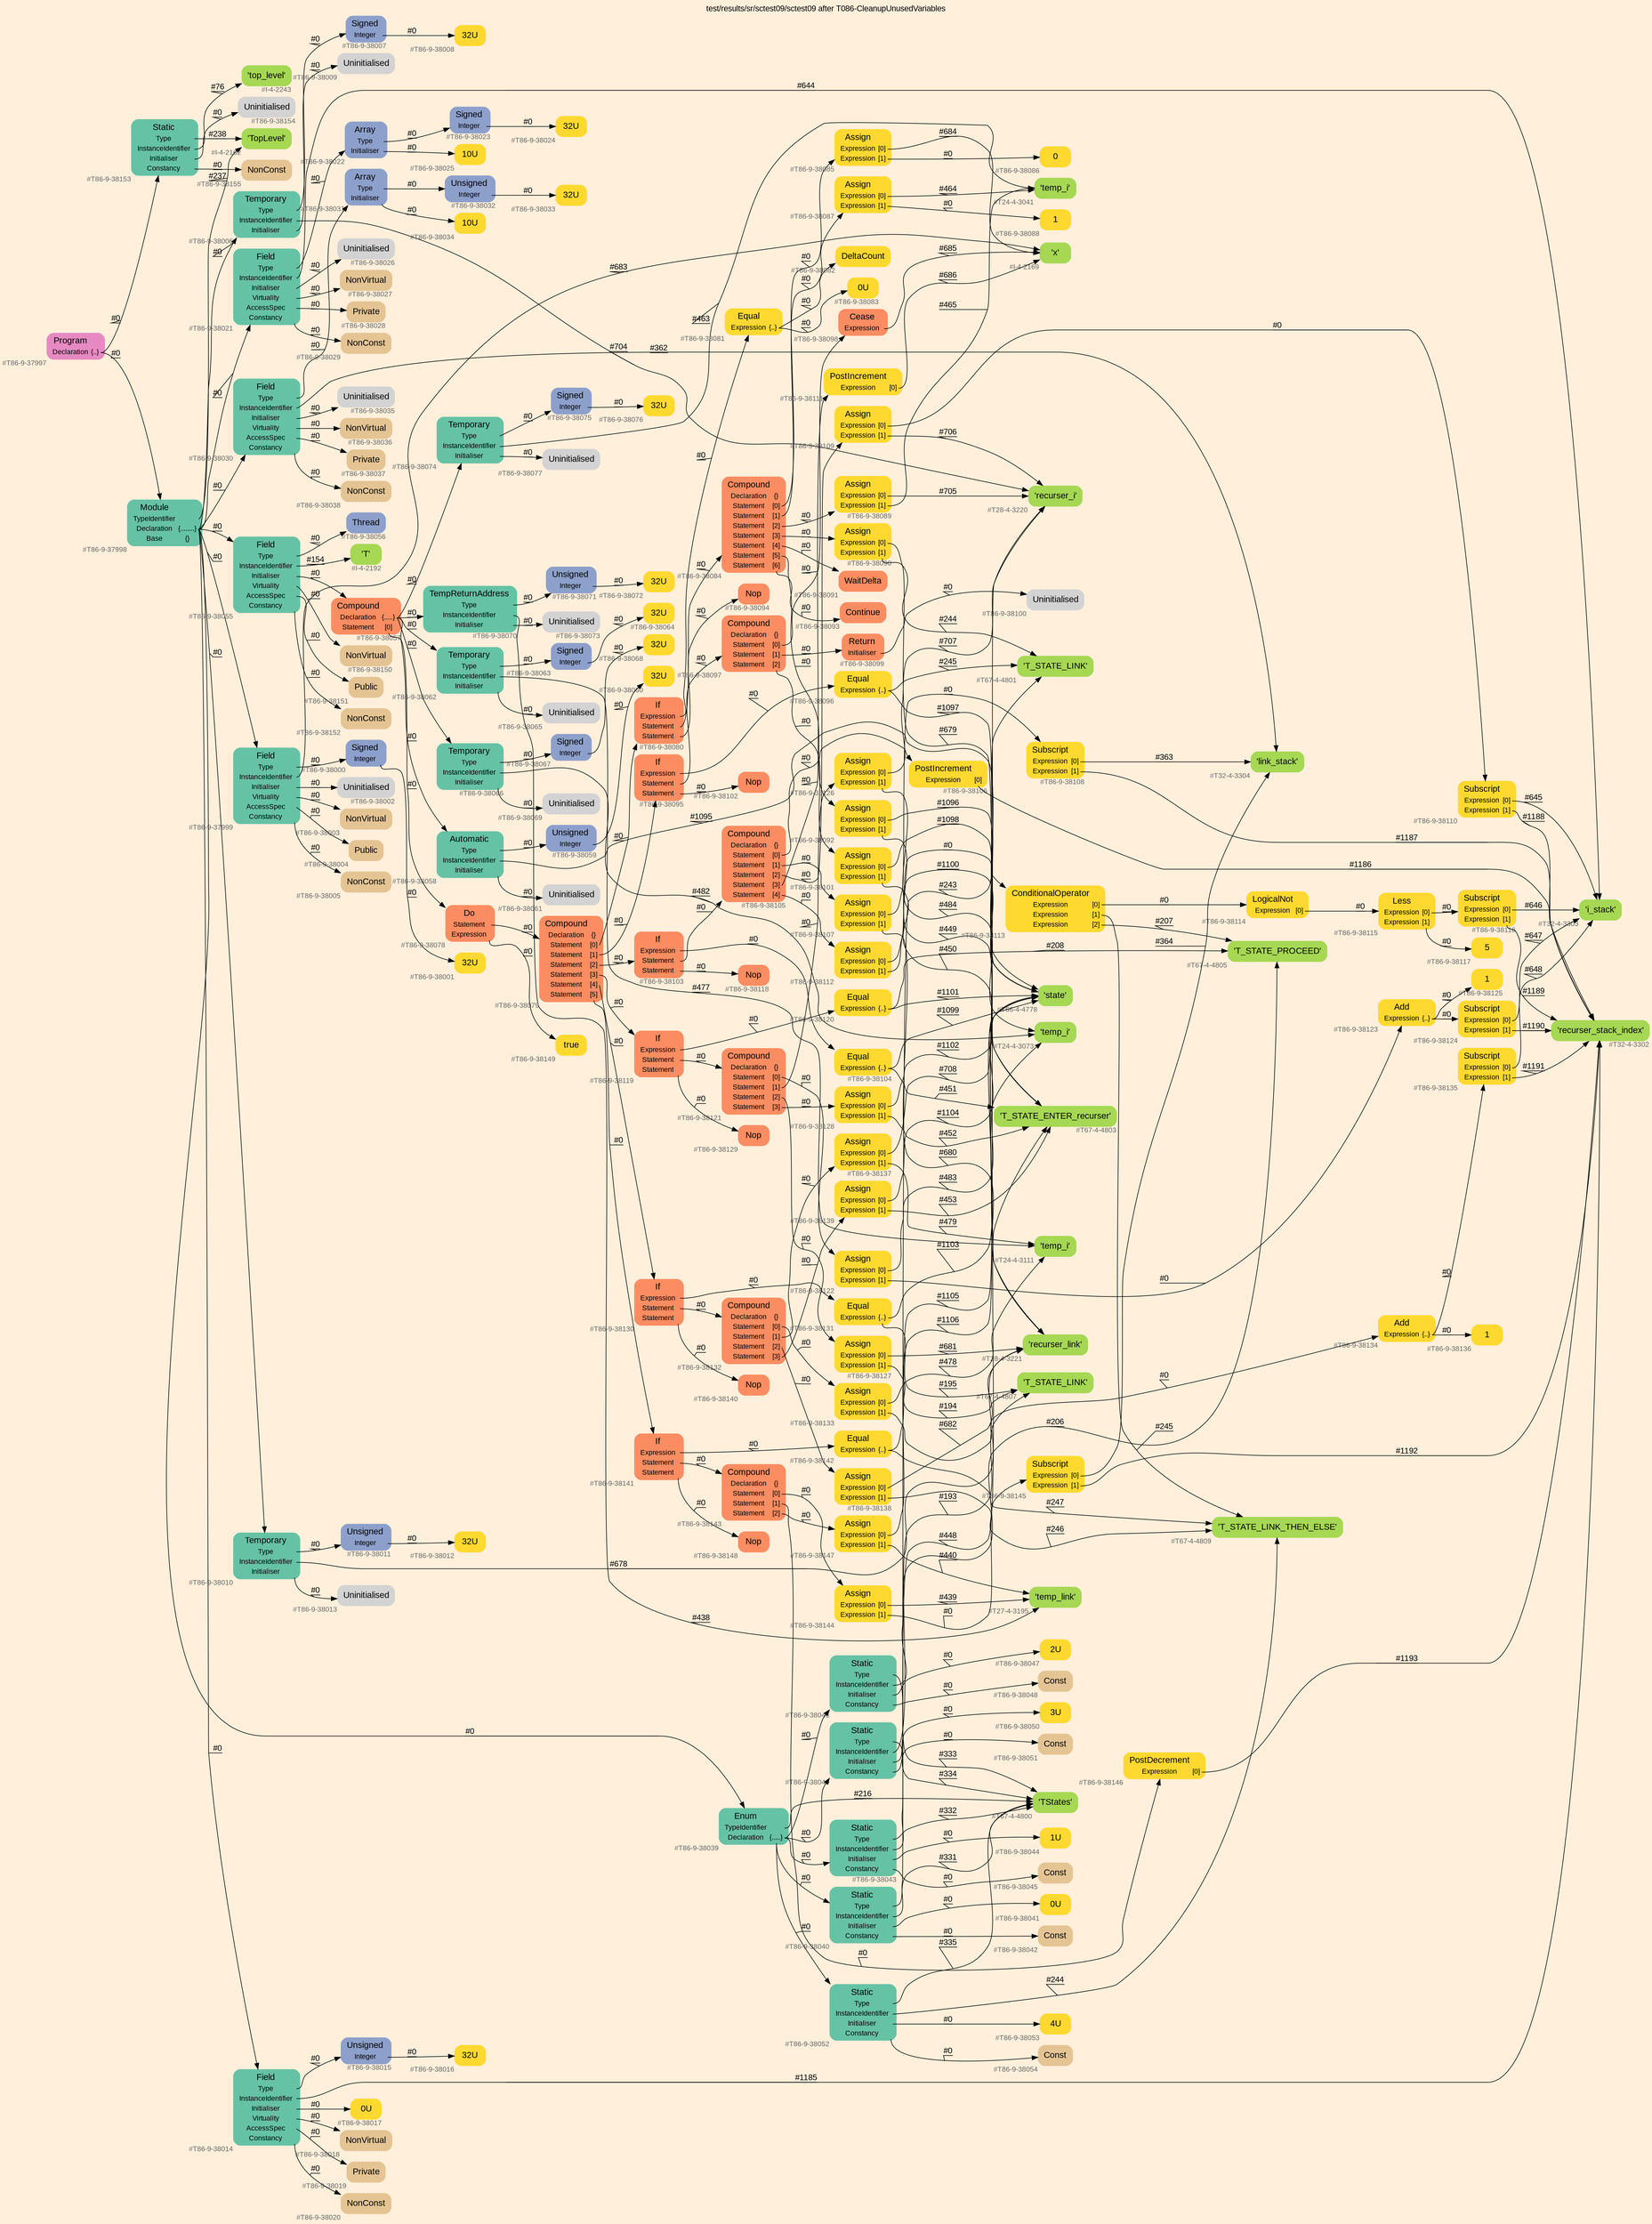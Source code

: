 digraph "test/results/sr/sctest09/sctest09 after T086-CleanupUnusedVariables" {
label = "test/results/sr/sctest09/sctest09 after T086-CleanupUnusedVariables"
labelloc = t
graph [
    rankdir = "LR"
    ranksep = 0.3
    bgcolor = antiquewhite1
    color = black
    fontcolor = black
    fontname = "Arial"
];
node [
    fontname = "Arial"
];
edge [
    fontname = "Arial"
];

// -------------------- node figure --------------------
// -------- block #T86-9-37997 ----------
"#T86-9-37997" [
    fillcolor = "/set28/4"
    xlabel = "#T86-9-37997"
    fontsize = "12"
    fontcolor = grey40
    shape = "plaintext"
    label = <<TABLE BORDER="0" CELLBORDER="0" CELLSPACING="0">
     <TR><TD><FONT COLOR="black" POINT-SIZE="15">Program</FONT></TD></TR>
     <TR><TD><FONT COLOR="black" POINT-SIZE="12">Declaration</FONT></TD><TD PORT="port0"><FONT COLOR="black" POINT-SIZE="12">{..}</FONT></TD></TR>
    </TABLE>>
    style = "rounded,filled"
];

// -------- block #T86-9-37998 ----------
"#T86-9-37998" [
    fillcolor = "/set28/1"
    xlabel = "#T86-9-37998"
    fontsize = "12"
    fontcolor = grey40
    shape = "plaintext"
    label = <<TABLE BORDER="0" CELLBORDER="0" CELLSPACING="0">
     <TR><TD><FONT COLOR="black" POINT-SIZE="15">Module</FONT></TD></TR>
     <TR><TD><FONT COLOR="black" POINT-SIZE="12">TypeIdentifier</FONT></TD><TD PORT="port0"></TD></TR>
     <TR><TD><FONT COLOR="black" POINT-SIZE="12">Declaration</FONT></TD><TD PORT="port1"><FONT COLOR="black" POINT-SIZE="12">{........}</FONT></TD></TR>
     <TR><TD><FONT COLOR="black" POINT-SIZE="12">Base</FONT></TD><TD PORT="port2"><FONT COLOR="black" POINT-SIZE="12">{}</FONT></TD></TR>
    </TABLE>>
    style = "rounded,filled"
];

// -------- block #I-4-2162 ----------
"#I-4-2162" [
    fillcolor = "/set28/5"
    xlabel = "#I-4-2162"
    fontsize = "12"
    fontcolor = grey40
    shape = "plaintext"
    label = <<TABLE BORDER="0" CELLBORDER="0" CELLSPACING="0">
     <TR><TD><FONT COLOR="black" POINT-SIZE="15">'TopLevel'</FONT></TD></TR>
    </TABLE>>
    style = "rounded,filled"
];

// -------- block #T86-9-37999 ----------
"#T86-9-37999" [
    fillcolor = "/set28/1"
    xlabel = "#T86-9-37999"
    fontsize = "12"
    fontcolor = grey40
    shape = "plaintext"
    label = <<TABLE BORDER="0" CELLBORDER="0" CELLSPACING="0">
     <TR><TD><FONT COLOR="black" POINT-SIZE="15">Field</FONT></TD></TR>
     <TR><TD><FONT COLOR="black" POINT-SIZE="12">Type</FONT></TD><TD PORT="port0"></TD></TR>
     <TR><TD><FONT COLOR="black" POINT-SIZE="12">InstanceIdentifier</FONT></TD><TD PORT="port1"></TD></TR>
     <TR><TD><FONT COLOR="black" POINT-SIZE="12">Initialiser</FONT></TD><TD PORT="port2"></TD></TR>
     <TR><TD><FONT COLOR="black" POINT-SIZE="12">Virtuality</FONT></TD><TD PORT="port3"></TD></TR>
     <TR><TD><FONT COLOR="black" POINT-SIZE="12">AccessSpec</FONT></TD><TD PORT="port4"></TD></TR>
     <TR><TD><FONT COLOR="black" POINT-SIZE="12">Constancy</FONT></TD><TD PORT="port5"></TD></TR>
    </TABLE>>
    style = "rounded,filled"
];

// -------- block #T86-9-38000 ----------
"#T86-9-38000" [
    fillcolor = "/set28/3"
    xlabel = "#T86-9-38000"
    fontsize = "12"
    fontcolor = grey40
    shape = "plaintext"
    label = <<TABLE BORDER="0" CELLBORDER="0" CELLSPACING="0">
     <TR><TD><FONT COLOR="black" POINT-SIZE="15">Signed</FONT></TD></TR>
     <TR><TD><FONT COLOR="black" POINT-SIZE="12">Integer</FONT></TD><TD PORT="port0"></TD></TR>
    </TABLE>>
    style = "rounded,filled"
];

// -------- block #T86-9-38001 ----------
"#T86-9-38001" [
    fillcolor = "/set28/6"
    xlabel = "#T86-9-38001"
    fontsize = "12"
    fontcolor = grey40
    shape = "plaintext"
    label = <<TABLE BORDER="0" CELLBORDER="0" CELLSPACING="0">
     <TR><TD><FONT COLOR="black" POINT-SIZE="15">32U</FONT></TD></TR>
    </TABLE>>
    style = "rounded,filled"
];

// -------- block #I-4-2169 ----------
"#I-4-2169" [
    fillcolor = "/set28/5"
    xlabel = "#I-4-2169"
    fontsize = "12"
    fontcolor = grey40
    shape = "plaintext"
    label = <<TABLE BORDER="0" CELLBORDER="0" CELLSPACING="0">
     <TR><TD><FONT COLOR="black" POINT-SIZE="15">'x'</FONT></TD></TR>
    </TABLE>>
    style = "rounded,filled"
];

// -------- block #T86-9-38002 ----------
"#T86-9-38002" [
    xlabel = "#T86-9-38002"
    fontsize = "12"
    fontcolor = grey40
    shape = "plaintext"
    label = <<TABLE BORDER="0" CELLBORDER="0" CELLSPACING="0">
     <TR><TD><FONT COLOR="black" POINT-SIZE="15">Uninitialised</FONT></TD></TR>
    </TABLE>>
    style = "rounded,filled"
];

// -------- block #T86-9-38003 ----------
"#T86-9-38003" [
    fillcolor = "/set28/7"
    xlabel = "#T86-9-38003"
    fontsize = "12"
    fontcolor = grey40
    shape = "plaintext"
    label = <<TABLE BORDER="0" CELLBORDER="0" CELLSPACING="0">
     <TR><TD><FONT COLOR="black" POINT-SIZE="15">NonVirtual</FONT></TD></TR>
    </TABLE>>
    style = "rounded,filled"
];

// -------- block #T86-9-38004 ----------
"#T86-9-38004" [
    fillcolor = "/set28/7"
    xlabel = "#T86-9-38004"
    fontsize = "12"
    fontcolor = grey40
    shape = "plaintext"
    label = <<TABLE BORDER="0" CELLBORDER="0" CELLSPACING="0">
     <TR><TD><FONT COLOR="black" POINT-SIZE="15">Public</FONT></TD></TR>
    </TABLE>>
    style = "rounded,filled"
];

// -------- block #T86-9-38005 ----------
"#T86-9-38005" [
    fillcolor = "/set28/7"
    xlabel = "#T86-9-38005"
    fontsize = "12"
    fontcolor = grey40
    shape = "plaintext"
    label = <<TABLE BORDER="0" CELLBORDER="0" CELLSPACING="0">
     <TR><TD><FONT COLOR="black" POINT-SIZE="15">NonConst</FONT></TD></TR>
    </TABLE>>
    style = "rounded,filled"
];

// -------- block #T86-9-38006 ----------
"#T86-9-38006" [
    fillcolor = "/set28/1"
    xlabel = "#T86-9-38006"
    fontsize = "12"
    fontcolor = grey40
    shape = "plaintext"
    label = <<TABLE BORDER="0" CELLBORDER="0" CELLSPACING="0">
     <TR><TD><FONT COLOR="black" POINT-SIZE="15">Temporary</FONT></TD></TR>
     <TR><TD><FONT COLOR="black" POINT-SIZE="12">Type</FONT></TD><TD PORT="port0"></TD></TR>
     <TR><TD><FONT COLOR="black" POINT-SIZE="12">InstanceIdentifier</FONT></TD><TD PORT="port1"></TD></TR>
     <TR><TD><FONT COLOR="black" POINT-SIZE="12">Initialiser</FONT></TD><TD PORT="port2"></TD></TR>
    </TABLE>>
    style = "rounded,filled"
];

// -------- block #T86-9-38007 ----------
"#T86-9-38007" [
    fillcolor = "/set28/3"
    xlabel = "#T86-9-38007"
    fontsize = "12"
    fontcolor = grey40
    shape = "plaintext"
    label = <<TABLE BORDER="0" CELLBORDER="0" CELLSPACING="0">
     <TR><TD><FONT COLOR="black" POINT-SIZE="15">Signed</FONT></TD></TR>
     <TR><TD><FONT COLOR="black" POINT-SIZE="12">Integer</FONT></TD><TD PORT="port0"></TD></TR>
    </TABLE>>
    style = "rounded,filled"
];

// -------- block #T86-9-38008 ----------
"#T86-9-38008" [
    fillcolor = "/set28/6"
    xlabel = "#T86-9-38008"
    fontsize = "12"
    fontcolor = grey40
    shape = "plaintext"
    label = <<TABLE BORDER="0" CELLBORDER="0" CELLSPACING="0">
     <TR><TD><FONT COLOR="black" POINT-SIZE="15">32U</FONT></TD></TR>
    </TABLE>>
    style = "rounded,filled"
];

// -------- block #T28-4-3220 ----------
"#T28-4-3220" [
    fillcolor = "/set28/5"
    xlabel = "#T28-4-3220"
    fontsize = "12"
    fontcolor = grey40
    shape = "plaintext"
    label = <<TABLE BORDER="0" CELLBORDER="0" CELLSPACING="0">
     <TR><TD><FONT COLOR="black" POINT-SIZE="15">'recurser_i'</FONT></TD></TR>
    </TABLE>>
    style = "rounded,filled"
];

// -------- block #T86-9-38009 ----------
"#T86-9-38009" [
    xlabel = "#T86-9-38009"
    fontsize = "12"
    fontcolor = grey40
    shape = "plaintext"
    label = <<TABLE BORDER="0" CELLBORDER="0" CELLSPACING="0">
     <TR><TD><FONT COLOR="black" POINT-SIZE="15">Uninitialised</FONT></TD></TR>
    </TABLE>>
    style = "rounded,filled"
];

// -------- block #T86-9-38010 ----------
"#T86-9-38010" [
    fillcolor = "/set28/1"
    xlabel = "#T86-9-38010"
    fontsize = "12"
    fontcolor = grey40
    shape = "plaintext"
    label = <<TABLE BORDER="0" CELLBORDER="0" CELLSPACING="0">
     <TR><TD><FONT COLOR="black" POINT-SIZE="15">Temporary</FONT></TD></TR>
     <TR><TD><FONT COLOR="black" POINT-SIZE="12">Type</FONT></TD><TD PORT="port0"></TD></TR>
     <TR><TD><FONT COLOR="black" POINT-SIZE="12">InstanceIdentifier</FONT></TD><TD PORT="port1"></TD></TR>
     <TR><TD><FONT COLOR="black" POINT-SIZE="12">Initialiser</FONT></TD><TD PORT="port2"></TD></TR>
    </TABLE>>
    style = "rounded,filled"
];

// -------- block #T86-9-38011 ----------
"#T86-9-38011" [
    fillcolor = "/set28/3"
    xlabel = "#T86-9-38011"
    fontsize = "12"
    fontcolor = grey40
    shape = "plaintext"
    label = <<TABLE BORDER="0" CELLBORDER="0" CELLSPACING="0">
     <TR><TD><FONT COLOR="black" POINT-SIZE="15">Unsigned</FONT></TD></TR>
     <TR><TD><FONT COLOR="black" POINT-SIZE="12">Integer</FONT></TD><TD PORT="port0"></TD></TR>
    </TABLE>>
    style = "rounded,filled"
];

// -------- block #T86-9-38012 ----------
"#T86-9-38012" [
    fillcolor = "/set28/6"
    xlabel = "#T86-9-38012"
    fontsize = "12"
    fontcolor = grey40
    shape = "plaintext"
    label = <<TABLE BORDER="0" CELLBORDER="0" CELLSPACING="0">
     <TR><TD><FONT COLOR="black" POINT-SIZE="15">32U</FONT></TD></TR>
    </TABLE>>
    style = "rounded,filled"
];

// -------- block #T28-4-3221 ----------
"#T28-4-3221" [
    fillcolor = "/set28/5"
    xlabel = "#T28-4-3221"
    fontsize = "12"
    fontcolor = grey40
    shape = "plaintext"
    label = <<TABLE BORDER="0" CELLBORDER="0" CELLSPACING="0">
     <TR><TD><FONT COLOR="black" POINT-SIZE="15">'recurser_link'</FONT></TD></TR>
    </TABLE>>
    style = "rounded,filled"
];

// -------- block #T86-9-38013 ----------
"#T86-9-38013" [
    xlabel = "#T86-9-38013"
    fontsize = "12"
    fontcolor = grey40
    shape = "plaintext"
    label = <<TABLE BORDER="0" CELLBORDER="0" CELLSPACING="0">
     <TR><TD><FONT COLOR="black" POINT-SIZE="15">Uninitialised</FONT></TD></TR>
    </TABLE>>
    style = "rounded,filled"
];

// -------- block #T86-9-38014 ----------
"#T86-9-38014" [
    fillcolor = "/set28/1"
    xlabel = "#T86-9-38014"
    fontsize = "12"
    fontcolor = grey40
    shape = "plaintext"
    label = <<TABLE BORDER="0" CELLBORDER="0" CELLSPACING="0">
     <TR><TD><FONT COLOR="black" POINT-SIZE="15">Field</FONT></TD></TR>
     <TR><TD><FONT COLOR="black" POINT-SIZE="12">Type</FONT></TD><TD PORT="port0"></TD></TR>
     <TR><TD><FONT COLOR="black" POINT-SIZE="12">InstanceIdentifier</FONT></TD><TD PORT="port1"></TD></TR>
     <TR><TD><FONT COLOR="black" POINT-SIZE="12">Initialiser</FONT></TD><TD PORT="port2"></TD></TR>
     <TR><TD><FONT COLOR="black" POINT-SIZE="12">Virtuality</FONT></TD><TD PORT="port3"></TD></TR>
     <TR><TD><FONT COLOR="black" POINT-SIZE="12">AccessSpec</FONT></TD><TD PORT="port4"></TD></TR>
     <TR><TD><FONT COLOR="black" POINT-SIZE="12">Constancy</FONT></TD><TD PORT="port5"></TD></TR>
    </TABLE>>
    style = "rounded,filled"
];

// -------- block #T86-9-38015 ----------
"#T86-9-38015" [
    fillcolor = "/set28/3"
    xlabel = "#T86-9-38015"
    fontsize = "12"
    fontcolor = grey40
    shape = "plaintext"
    label = <<TABLE BORDER="0" CELLBORDER="0" CELLSPACING="0">
     <TR><TD><FONT COLOR="black" POINT-SIZE="15">Unsigned</FONT></TD></TR>
     <TR><TD><FONT COLOR="black" POINT-SIZE="12">Integer</FONT></TD><TD PORT="port0"></TD></TR>
    </TABLE>>
    style = "rounded,filled"
];

// -------- block #T86-9-38016 ----------
"#T86-9-38016" [
    fillcolor = "/set28/6"
    xlabel = "#T86-9-38016"
    fontsize = "12"
    fontcolor = grey40
    shape = "plaintext"
    label = <<TABLE BORDER="0" CELLBORDER="0" CELLSPACING="0">
     <TR><TD><FONT COLOR="black" POINT-SIZE="15">32U</FONT></TD></TR>
    </TABLE>>
    style = "rounded,filled"
];

// -------- block #T32-4-3302 ----------
"#T32-4-3302" [
    fillcolor = "/set28/5"
    xlabel = "#T32-4-3302"
    fontsize = "12"
    fontcolor = grey40
    shape = "plaintext"
    label = <<TABLE BORDER="0" CELLBORDER="0" CELLSPACING="0">
     <TR><TD><FONT COLOR="black" POINT-SIZE="15">'recurser_stack_index'</FONT></TD></TR>
    </TABLE>>
    style = "rounded,filled"
];

// -------- block #T86-9-38017 ----------
"#T86-9-38017" [
    fillcolor = "/set28/6"
    xlabel = "#T86-9-38017"
    fontsize = "12"
    fontcolor = grey40
    shape = "plaintext"
    label = <<TABLE BORDER="0" CELLBORDER="0" CELLSPACING="0">
     <TR><TD><FONT COLOR="black" POINT-SIZE="15">0U</FONT></TD></TR>
    </TABLE>>
    style = "rounded,filled"
];

// -------- block #T86-9-38018 ----------
"#T86-9-38018" [
    fillcolor = "/set28/7"
    xlabel = "#T86-9-38018"
    fontsize = "12"
    fontcolor = grey40
    shape = "plaintext"
    label = <<TABLE BORDER="0" CELLBORDER="0" CELLSPACING="0">
     <TR><TD><FONT COLOR="black" POINT-SIZE="15">NonVirtual</FONT></TD></TR>
    </TABLE>>
    style = "rounded,filled"
];

// -------- block #T86-9-38019 ----------
"#T86-9-38019" [
    fillcolor = "/set28/7"
    xlabel = "#T86-9-38019"
    fontsize = "12"
    fontcolor = grey40
    shape = "plaintext"
    label = <<TABLE BORDER="0" CELLBORDER="0" CELLSPACING="0">
     <TR><TD><FONT COLOR="black" POINT-SIZE="15">Private</FONT></TD></TR>
    </TABLE>>
    style = "rounded,filled"
];

// -------- block #T86-9-38020 ----------
"#T86-9-38020" [
    fillcolor = "/set28/7"
    xlabel = "#T86-9-38020"
    fontsize = "12"
    fontcolor = grey40
    shape = "plaintext"
    label = <<TABLE BORDER="0" CELLBORDER="0" CELLSPACING="0">
     <TR><TD><FONT COLOR="black" POINT-SIZE="15">NonConst</FONT></TD></TR>
    </TABLE>>
    style = "rounded,filled"
];

// -------- block #T86-9-38021 ----------
"#T86-9-38021" [
    fillcolor = "/set28/1"
    xlabel = "#T86-9-38021"
    fontsize = "12"
    fontcolor = grey40
    shape = "plaintext"
    label = <<TABLE BORDER="0" CELLBORDER="0" CELLSPACING="0">
     <TR><TD><FONT COLOR="black" POINT-SIZE="15">Field</FONT></TD></TR>
     <TR><TD><FONT COLOR="black" POINT-SIZE="12">Type</FONT></TD><TD PORT="port0"></TD></TR>
     <TR><TD><FONT COLOR="black" POINT-SIZE="12">InstanceIdentifier</FONT></TD><TD PORT="port1"></TD></TR>
     <TR><TD><FONT COLOR="black" POINT-SIZE="12">Initialiser</FONT></TD><TD PORT="port2"></TD></TR>
     <TR><TD><FONT COLOR="black" POINT-SIZE="12">Virtuality</FONT></TD><TD PORT="port3"></TD></TR>
     <TR><TD><FONT COLOR="black" POINT-SIZE="12">AccessSpec</FONT></TD><TD PORT="port4"></TD></TR>
     <TR><TD><FONT COLOR="black" POINT-SIZE="12">Constancy</FONT></TD><TD PORT="port5"></TD></TR>
    </TABLE>>
    style = "rounded,filled"
];

// -------- block #T86-9-38022 ----------
"#T86-9-38022" [
    fillcolor = "/set28/3"
    xlabel = "#T86-9-38022"
    fontsize = "12"
    fontcolor = grey40
    shape = "plaintext"
    label = <<TABLE BORDER="0" CELLBORDER="0" CELLSPACING="0">
     <TR><TD><FONT COLOR="black" POINT-SIZE="15">Array</FONT></TD></TR>
     <TR><TD><FONT COLOR="black" POINT-SIZE="12">Type</FONT></TD><TD PORT="port0"></TD></TR>
     <TR><TD><FONT COLOR="black" POINT-SIZE="12">Initialiser</FONT></TD><TD PORT="port1"></TD></TR>
    </TABLE>>
    style = "rounded,filled"
];

// -------- block #T86-9-38023 ----------
"#T86-9-38023" [
    fillcolor = "/set28/3"
    xlabel = "#T86-9-38023"
    fontsize = "12"
    fontcolor = grey40
    shape = "plaintext"
    label = <<TABLE BORDER="0" CELLBORDER="0" CELLSPACING="0">
     <TR><TD><FONT COLOR="black" POINT-SIZE="15">Signed</FONT></TD></TR>
     <TR><TD><FONT COLOR="black" POINT-SIZE="12">Integer</FONT></TD><TD PORT="port0"></TD></TR>
    </TABLE>>
    style = "rounded,filled"
];

// -------- block #T86-9-38024 ----------
"#T86-9-38024" [
    fillcolor = "/set28/6"
    xlabel = "#T86-9-38024"
    fontsize = "12"
    fontcolor = grey40
    shape = "plaintext"
    label = <<TABLE BORDER="0" CELLBORDER="0" CELLSPACING="0">
     <TR><TD><FONT COLOR="black" POINT-SIZE="15">32U</FONT></TD></TR>
    </TABLE>>
    style = "rounded,filled"
];

// -------- block #T86-9-38025 ----------
"#T86-9-38025" [
    fillcolor = "/set28/6"
    xlabel = "#T86-9-38025"
    fontsize = "12"
    fontcolor = grey40
    shape = "plaintext"
    label = <<TABLE BORDER="0" CELLBORDER="0" CELLSPACING="0">
     <TR><TD><FONT COLOR="black" POINT-SIZE="15">10U</FONT></TD></TR>
    </TABLE>>
    style = "rounded,filled"
];

// -------- block #T32-4-3303 ----------
"#T32-4-3303" [
    fillcolor = "/set28/5"
    xlabel = "#T32-4-3303"
    fontsize = "12"
    fontcolor = grey40
    shape = "plaintext"
    label = <<TABLE BORDER="0" CELLBORDER="0" CELLSPACING="0">
     <TR><TD><FONT COLOR="black" POINT-SIZE="15">'i_stack'</FONT></TD></TR>
    </TABLE>>
    style = "rounded,filled"
];

// -------- block #T86-9-38026 ----------
"#T86-9-38026" [
    xlabel = "#T86-9-38026"
    fontsize = "12"
    fontcolor = grey40
    shape = "plaintext"
    label = <<TABLE BORDER="0" CELLBORDER="0" CELLSPACING="0">
     <TR><TD><FONT COLOR="black" POINT-SIZE="15">Uninitialised</FONT></TD></TR>
    </TABLE>>
    style = "rounded,filled"
];

// -------- block #T86-9-38027 ----------
"#T86-9-38027" [
    fillcolor = "/set28/7"
    xlabel = "#T86-9-38027"
    fontsize = "12"
    fontcolor = grey40
    shape = "plaintext"
    label = <<TABLE BORDER="0" CELLBORDER="0" CELLSPACING="0">
     <TR><TD><FONT COLOR="black" POINT-SIZE="15">NonVirtual</FONT></TD></TR>
    </TABLE>>
    style = "rounded,filled"
];

// -------- block #T86-9-38028 ----------
"#T86-9-38028" [
    fillcolor = "/set28/7"
    xlabel = "#T86-9-38028"
    fontsize = "12"
    fontcolor = grey40
    shape = "plaintext"
    label = <<TABLE BORDER="0" CELLBORDER="0" CELLSPACING="0">
     <TR><TD><FONT COLOR="black" POINT-SIZE="15">Private</FONT></TD></TR>
    </TABLE>>
    style = "rounded,filled"
];

// -------- block #T86-9-38029 ----------
"#T86-9-38029" [
    fillcolor = "/set28/7"
    xlabel = "#T86-9-38029"
    fontsize = "12"
    fontcolor = grey40
    shape = "plaintext"
    label = <<TABLE BORDER="0" CELLBORDER="0" CELLSPACING="0">
     <TR><TD><FONT COLOR="black" POINT-SIZE="15">NonConst</FONT></TD></TR>
    </TABLE>>
    style = "rounded,filled"
];

// -------- block #T86-9-38030 ----------
"#T86-9-38030" [
    fillcolor = "/set28/1"
    xlabel = "#T86-9-38030"
    fontsize = "12"
    fontcolor = grey40
    shape = "plaintext"
    label = <<TABLE BORDER="0" CELLBORDER="0" CELLSPACING="0">
     <TR><TD><FONT COLOR="black" POINT-SIZE="15">Field</FONT></TD></TR>
     <TR><TD><FONT COLOR="black" POINT-SIZE="12">Type</FONT></TD><TD PORT="port0"></TD></TR>
     <TR><TD><FONT COLOR="black" POINT-SIZE="12">InstanceIdentifier</FONT></TD><TD PORT="port1"></TD></TR>
     <TR><TD><FONT COLOR="black" POINT-SIZE="12">Initialiser</FONT></TD><TD PORT="port2"></TD></TR>
     <TR><TD><FONT COLOR="black" POINT-SIZE="12">Virtuality</FONT></TD><TD PORT="port3"></TD></TR>
     <TR><TD><FONT COLOR="black" POINT-SIZE="12">AccessSpec</FONT></TD><TD PORT="port4"></TD></TR>
     <TR><TD><FONT COLOR="black" POINT-SIZE="12">Constancy</FONT></TD><TD PORT="port5"></TD></TR>
    </TABLE>>
    style = "rounded,filled"
];

// -------- block #T86-9-38031 ----------
"#T86-9-38031" [
    fillcolor = "/set28/3"
    xlabel = "#T86-9-38031"
    fontsize = "12"
    fontcolor = grey40
    shape = "plaintext"
    label = <<TABLE BORDER="0" CELLBORDER="0" CELLSPACING="0">
     <TR><TD><FONT COLOR="black" POINT-SIZE="15">Array</FONT></TD></TR>
     <TR><TD><FONT COLOR="black" POINT-SIZE="12">Type</FONT></TD><TD PORT="port0"></TD></TR>
     <TR><TD><FONT COLOR="black" POINT-SIZE="12">Initialiser</FONT></TD><TD PORT="port1"></TD></TR>
    </TABLE>>
    style = "rounded,filled"
];

// -------- block #T86-9-38032 ----------
"#T86-9-38032" [
    fillcolor = "/set28/3"
    xlabel = "#T86-9-38032"
    fontsize = "12"
    fontcolor = grey40
    shape = "plaintext"
    label = <<TABLE BORDER="0" CELLBORDER="0" CELLSPACING="0">
     <TR><TD><FONT COLOR="black" POINT-SIZE="15">Unsigned</FONT></TD></TR>
     <TR><TD><FONT COLOR="black" POINT-SIZE="12">Integer</FONT></TD><TD PORT="port0"></TD></TR>
    </TABLE>>
    style = "rounded,filled"
];

// -------- block #T86-9-38033 ----------
"#T86-9-38033" [
    fillcolor = "/set28/6"
    xlabel = "#T86-9-38033"
    fontsize = "12"
    fontcolor = grey40
    shape = "plaintext"
    label = <<TABLE BORDER="0" CELLBORDER="0" CELLSPACING="0">
     <TR><TD><FONT COLOR="black" POINT-SIZE="15">32U</FONT></TD></TR>
    </TABLE>>
    style = "rounded,filled"
];

// -------- block #T86-9-38034 ----------
"#T86-9-38034" [
    fillcolor = "/set28/6"
    xlabel = "#T86-9-38034"
    fontsize = "12"
    fontcolor = grey40
    shape = "plaintext"
    label = <<TABLE BORDER="0" CELLBORDER="0" CELLSPACING="0">
     <TR><TD><FONT COLOR="black" POINT-SIZE="15">10U</FONT></TD></TR>
    </TABLE>>
    style = "rounded,filled"
];

// -------- block #T32-4-3304 ----------
"#T32-4-3304" [
    fillcolor = "/set28/5"
    xlabel = "#T32-4-3304"
    fontsize = "12"
    fontcolor = grey40
    shape = "plaintext"
    label = <<TABLE BORDER="0" CELLBORDER="0" CELLSPACING="0">
     <TR><TD><FONT COLOR="black" POINT-SIZE="15">'link_stack'</FONT></TD></TR>
    </TABLE>>
    style = "rounded,filled"
];

// -------- block #T86-9-38035 ----------
"#T86-9-38035" [
    xlabel = "#T86-9-38035"
    fontsize = "12"
    fontcolor = grey40
    shape = "plaintext"
    label = <<TABLE BORDER="0" CELLBORDER="0" CELLSPACING="0">
     <TR><TD><FONT COLOR="black" POINT-SIZE="15">Uninitialised</FONT></TD></TR>
    </TABLE>>
    style = "rounded,filled"
];

// -------- block #T86-9-38036 ----------
"#T86-9-38036" [
    fillcolor = "/set28/7"
    xlabel = "#T86-9-38036"
    fontsize = "12"
    fontcolor = grey40
    shape = "plaintext"
    label = <<TABLE BORDER="0" CELLBORDER="0" CELLSPACING="0">
     <TR><TD><FONT COLOR="black" POINT-SIZE="15">NonVirtual</FONT></TD></TR>
    </TABLE>>
    style = "rounded,filled"
];

// -------- block #T86-9-38037 ----------
"#T86-9-38037" [
    fillcolor = "/set28/7"
    xlabel = "#T86-9-38037"
    fontsize = "12"
    fontcolor = grey40
    shape = "plaintext"
    label = <<TABLE BORDER="0" CELLBORDER="0" CELLSPACING="0">
     <TR><TD><FONT COLOR="black" POINT-SIZE="15">Private</FONT></TD></TR>
    </TABLE>>
    style = "rounded,filled"
];

// -------- block #T86-9-38038 ----------
"#T86-9-38038" [
    fillcolor = "/set28/7"
    xlabel = "#T86-9-38038"
    fontsize = "12"
    fontcolor = grey40
    shape = "plaintext"
    label = <<TABLE BORDER="0" CELLBORDER="0" CELLSPACING="0">
     <TR><TD><FONT COLOR="black" POINT-SIZE="15">NonConst</FONT></TD></TR>
    </TABLE>>
    style = "rounded,filled"
];

// -------- block #T86-9-38039 ----------
"#T86-9-38039" [
    fillcolor = "/set28/1"
    xlabel = "#T86-9-38039"
    fontsize = "12"
    fontcolor = grey40
    shape = "plaintext"
    label = <<TABLE BORDER="0" CELLBORDER="0" CELLSPACING="0">
     <TR><TD><FONT COLOR="black" POINT-SIZE="15">Enum</FONT></TD></TR>
     <TR><TD><FONT COLOR="black" POINT-SIZE="12">TypeIdentifier</FONT></TD><TD PORT="port0"></TD></TR>
     <TR><TD><FONT COLOR="black" POINT-SIZE="12">Declaration</FONT></TD><TD PORT="port1"><FONT COLOR="black" POINT-SIZE="12">{.....}</FONT></TD></TR>
    </TABLE>>
    style = "rounded,filled"
];

// -------- block #T67-4-4800 ----------
"#T67-4-4800" [
    fillcolor = "/set28/5"
    xlabel = "#T67-4-4800"
    fontsize = "12"
    fontcolor = grey40
    shape = "plaintext"
    label = <<TABLE BORDER="0" CELLBORDER="0" CELLSPACING="0">
     <TR><TD><FONT COLOR="black" POINT-SIZE="15">'TStates'</FONT></TD></TR>
    </TABLE>>
    style = "rounded,filled"
];

// -------- block #T86-9-38040 ----------
"#T86-9-38040" [
    fillcolor = "/set28/1"
    xlabel = "#T86-9-38040"
    fontsize = "12"
    fontcolor = grey40
    shape = "plaintext"
    label = <<TABLE BORDER="0" CELLBORDER="0" CELLSPACING="0">
     <TR><TD><FONT COLOR="black" POINT-SIZE="15">Static</FONT></TD></TR>
     <TR><TD><FONT COLOR="black" POINT-SIZE="12">Type</FONT></TD><TD PORT="port0"></TD></TR>
     <TR><TD><FONT COLOR="black" POINT-SIZE="12">InstanceIdentifier</FONT></TD><TD PORT="port1"></TD></TR>
     <TR><TD><FONT COLOR="black" POINT-SIZE="12">Initialiser</FONT></TD><TD PORT="port2"></TD></TR>
     <TR><TD><FONT COLOR="black" POINT-SIZE="12">Constancy</FONT></TD><TD PORT="port3"></TD></TR>
    </TABLE>>
    style = "rounded,filled"
];

// -------- block #T67-4-4801 ----------
"#T67-4-4801" [
    fillcolor = "/set28/5"
    xlabel = "#T67-4-4801"
    fontsize = "12"
    fontcolor = grey40
    shape = "plaintext"
    label = <<TABLE BORDER="0" CELLBORDER="0" CELLSPACING="0">
     <TR><TD><FONT COLOR="black" POINT-SIZE="15">'T_STATE_LINK'</FONT></TD></TR>
    </TABLE>>
    style = "rounded,filled"
];

// -------- block #T86-9-38041 ----------
"#T86-9-38041" [
    fillcolor = "/set28/6"
    xlabel = "#T86-9-38041"
    fontsize = "12"
    fontcolor = grey40
    shape = "plaintext"
    label = <<TABLE BORDER="0" CELLBORDER="0" CELLSPACING="0">
     <TR><TD><FONT COLOR="black" POINT-SIZE="15">0U</FONT></TD></TR>
    </TABLE>>
    style = "rounded,filled"
];

// -------- block #T86-9-38042 ----------
"#T86-9-38042" [
    fillcolor = "/set28/7"
    xlabel = "#T86-9-38042"
    fontsize = "12"
    fontcolor = grey40
    shape = "plaintext"
    label = <<TABLE BORDER="0" CELLBORDER="0" CELLSPACING="0">
     <TR><TD><FONT COLOR="black" POINT-SIZE="15">Const</FONT></TD></TR>
    </TABLE>>
    style = "rounded,filled"
];

// -------- block #T86-9-38043 ----------
"#T86-9-38043" [
    fillcolor = "/set28/1"
    xlabel = "#T86-9-38043"
    fontsize = "12"
    fontcolor = grey40
    shape = "plaintext"
    label = <<TABLE BORDER="0" CELLBORDER="0" CELLSPACING="0">
     <TR><TD><FONT COLOR="black" POINT-SIZE="15">Static</FONT></TD></TR>
     <TR><TD><FONT COLOR="black" POINT-SIZE="12">Type</FONT></TD><TD PORT="port0"></TD></TR>
     <TR><TD><FONT COLOR="black" POINT-SIZE="12">InstanceIdentifier</FONT></TD><TD PORT="port1"></TD></TR>
     <TR><TD><FONT COLOR="black" POINT-SIZE="12">Initialiser</FONT></TD><TD PORT="port2"></TD></TR>
     <TR><TD><FONT COLOR="black" POINT-SIZE="12">Constancy</FONT></TD><TD PORT="port3"></TD></TR>
    </TABLE>>
    style = "rounded,filled"
];

// -------- block #T67-4-4803 ----------
"#T67-4-4803" [
    fillcolor = "/set28/5"
    xlabel = "#T67-4-4803"
    fontsize = "12"
    fontcolor = grey40
    shape = "plaintext"
    label = <<TABLE BORDER="0" CELLBORDER="0" CELLSPACING="0">
     <TR><TD><FONT COLOR="black" POINT-SIZE="15">'T_STATE_ENTER_recurser'</FONT></TD></TR>
    </TABLE>>
    style = "rounded,filled"
];

// -------- block #T86-9-38044 ----------
"#T86-9-38044" [
    fillcolor = "/set28/6"
    xlabel = "#T86-9-38044"
    fontsize = "12"
    fontcolor = grey40
    shape = "plaintext"
    label = <<TABLE BORDER="0" CELLBORDER="0" CELLSPACING="0">
     <TR><TD><FONT COLOR="black" POINT-SIZE="15">1U</FONT></TD></TR>
    </TABLE>>
    style = "rounded,filled"
];

// -------- block #T86-9-38045 ----------
"#T86-9-38045" [
    fillcolor = "/set28/7"
    xlabel = "#T86-9-38045"
    fontsize = "12"
    fontcolor = grey40
    shape = "plaintext"
    label = <<TABLE BORDER="0" CELLBORDER="0" CELLSPACING="0">
     <TR><TD><FONT COLOR="black" POINT-SIZE="15">Const</FONT></TD></TR>
    </TABLE>>
    style = "rounded,filled"
];

// -------- block #T86-9-38046 ----------
"#T86-9-38046" [
    fillcolor = "/set28/1"
    xlabel = "#T86-9-38046"
    fontsize = "12"
    fontcolor = grey40
    shape = "plaintext"
    label = <<TABLE BORDER="0" CELLBORDER="0" CELLSPACING="0">
     <TR><TD><FONT COLOR="black" POINT-SIZE="15">Static</FONT></TD></TR>
     <TR><TD><FONT COLOR="black" POINT-SIZE="12">Type</FONT></TD><TD PORT="port0"></TD></TR>
     <TR><TD><FONT COLOR="black" POINT-SIZE="12">InstanceIdentifier</FONT></TD><TD PORT="port1"></TD></TR>
     <TR><TD><FONT COLOR="black" POINT-SIZE="12">Initialiser</FONT></TD><TD PORT="port2"></TD></TR>
     <TR><TD><FONT COLOR="black" POINT-SIZE="12">Constancy</FONT></TD><TD PORT="port3"></TD></TR>
    </TABLE>>
    style = "rounded,filled"
];

// -------- block #T67-4-4805 ----------
"#T67-4-4805" [
    fillcolor = "/set28/5"
    xlabel = "#T67-4-4805"
    fontsize = "12"
    fontcolor = grey40
    shape = "plaintext"
    label = <<TABLE BORDER="0" CELLBORDER="0" CELLSPACING="0">
     <TR><TD><FONT COLOR="black" POINT-SIZE="15">'T_STATE_PROCEED'</FONT></TD></TR>
    </TABLE>>
    style = "rounded,filled"
];

// -------- block #T86-9-38047 ----------
"#T86-9-38047" [
    fillcolor = "/set28/6"
    xlabel = "#T86-9-38047"
    fontsize = "12"
    fontcolor = grey40
    shape = "plaintext"
    label = <<TABLE BORDER="0" CELLBORDER="0" CELLSPACING="0">
     <TR><TD><FONT COLOR="black" POINT-SIZE="15">2U</FONT></TD></TR>
    </TABLE>>
    style = "rounded,filled"
];

// -------- block #T86-9-38048 ----------
"#T86-9-38048" [
    fillcolor = "/set28/7"
    xlabel = "#T86-9-38048"
    fontsize = "12"
    fontcolor = grey40
    shape = "plaintext"
    label = <<TABLE BORDER="0" CELLBORDER="0" CELLSPACING="0">
     <TR><TD><FONT COLOR="black" POINT-SIZE="15">Const</FONT></TD></TR>
    </TABLE>>
    style = "rounded,filled"
];

// -------- block #T86-9-38049 ----------
"#T86-9-38049" [
    fillcolor = "/set28/1"
    xlabel = "#T86-9-38049"
    fontsize = "12"
    fontcolor = grey40
    shape = "plaintext"
    label = <<TABLE BORDER="0" CELLBORDER="0" CELLSPACING="0">
     <TR><TD><FONT COLOR="black" POINT-SIZE="15">Static</FONT></TD></TR>
     <TR><TD><FONT COLOR="black" POINT-SIZE="12">Type</FONT></TD><TD PORT="port0"></TD></TR>
     <TR><TD><FONT COLOR="black" POINT-SIZE="12">InstanceIdentifier</FONT></TD><TD PORT="port1"></TD></TR>
     <TR><TD><FONT COLOR="black" POINT-SIZE="12">Initialiser</FONT></TD><TD PORT="port2"></TD></TR>
     <TR><TD><FONT COLOR="black" POINT-SIZE="12">Constancy</FONT></TD><TD PORT="port3"></TD></TR>
    </TABLE>>
    style = "rounded,filled"
];

// -------- block #T67-4-4807 ----------
"#T67-4-4807" [
    fillcolor = "/set28/5"
    xlabel = "#T67-4-4807"
    fontsize = "12"
    fontcolor = grey40
    shape = "plaintext"
    label = <<TABLE BORDER="0" CELLBORDER="0" CELLSPACING="0">
     <TR><TD><FONT COLOR="black" POINT-SIZE="15">'T_STATE_LINK'</FONT></TD></TR>
    </TABLE>>
    style = "rounded,filled"
];

// -------- block #T86-9-38050 ----------
"#T86-9-38050" [
    fillcolor = "/set28/6"
    xlabel = "#T86-9-38050"
    fontsize = "12"
    fontcolor = grey40
    shape = "plaintext"
    label = <<TABLE BORDER="0" CELLBORDER="0" CELLSPACING="0">
     <TR><TD><FONT COLOR="black" POINT-SIZE="15">3U</FONT></TD></TR>
    </TABLE>>
    style = "rounded,filled"
];

// -------- block #T86-9-38051 ----------
"#T86-9-38051" [
    fillcolor = "/set28/7"
    xlabel = "#T86-9-38051"
    fontsize = "12"
    fontcolor = grey40
    shape = "plaintext"
    label = <<TABLE BORDER="0" CELLBORDER="0" CELLSPACING="0">
     <TR><TD><FONT COLOR="black" POINT-SIZE="15">Const</FONT></TD></TR>
    </TABLE>>
    style = "rounded,filled"
];

// -------- block #T86-9-38052 ----------
"#T86-9-38052" [
    fillcolor = "/set28/1"
    xlabel = "#T86-9-38052"
    fontsize = "12"
    fontcolor = grey40
    shape = "plaintext"
    label = <<TABLE BORDER="0" CELLBORDER="0" CELLSPACING="0">
     <TR><TD><FONT COLOR="black" POINT-SIZE="15">Static</FONT></TD></TR>
     <TR><TD><FONT COLOR="black" POINT-SIZE="12">Type</FONT></TD><TD PORT="port0"></TD></TR>
     <TR><TD><FONT COLOR="black" POINT-SIZE="12">InstanceIdentifier</FONT></TD><TD PORT="port1"></TD></TR>
     <TR><TD><FONT COLOR="black" POINT-SIZE="12">Initialiser</FONT></TD><TD PORT="port2"></TD></TR>
     <TR><TD><FONT COLOR="black" POINT-SIZE="12">Constancy</FONT></TD><TD PORT="port3"></TD></TR>
    </TABLE>>
    style = "rounded,filled"
];

// -------- block #T67-4-4809 ----------
"#T67-4-4809" [
    fillcolor = "/set28/5"
    xlabel = "#T67-4-4809"
    fontsize = "12"
    fontcolor = grey40
    shape = "plaintext"
    label = <<TABLE BORDER="0" CELLBORDER="0" CELLSPACING="0">
     <TR><TD><FONT COLOR="black" POINT-SIZE="15">'T_STATE_LINK_THEN_ELSE'</FONT></TD></TR>
    </TABLE>>
    style = "rounded,filled"
];

// -------- block #T86-9-38053 ----------
"#T86-9-38053" [
    fillcolor = "/set28/6"
    xlabel = "#T86-9-38053"
    fontsize = "12"
    fontcolor = grey40
    shape = "plaintext"
    label = <<TABLE BORDER="0" CELLBORDER="0" CELLSPACING="0">
     <TR><TD><FONT COLOR="black" POINT-SIZE="15">4U</FONT></TD></TR>
    </TABLE>>
    style = "rounded,filled"
];

// -------- block #T86-9-38054 ----------
"#T86-9-38054" [
    fillcolor = "/set28/7"
    xlabel = "#T86-9-38054"
    fontsize = "12"
    fontcolor = grey40
    shape = "plaintext"
    label = <<TABLE BORDER="0" CELLBORDER="0" CELLSPACING="0">
     <TR><TD><FONT COLOR="black" POINT-SIZE="15">Const</FONT></TD></TR>
    </TABLE>>
    style = "rounded,filled"
];

// -------- block #T86-9-38055 ----------
"#T86-9-38055" [
    fillcolor = "/set28/1"
    xlabel = "#T86-9-38055"
    fontsize = "12"
    fontcolor = grey40
    shape = "plaintext"
    label = <<TABLE BORDER="0" CELLBORDER="0" CELLSPACING="0">
     <TR><TD><FONT COLOR="black" POINT-SIZE="15">Field</FONT></TD></TR>
     <TR><TD><FONT COLOR="black" POINT-SIZE="12">Type</FONT></TD><TD PORT="port0"></TD></TR>
     <TR><TD><FONT COLOR="black" POINT-SIZE="12">InstanceIdentifier</FONT></TD><TD PORT="port1"></TD></TR>
     <TR><TD><FONT COLOR="black" POINT-SIZE="12">Initialiser</FONT></TD><TD PORT="port2"></TD></TR>
     <TR><TD><FONT COLOR="black" POINT-SIZE="12">Virtuality</FONT></TD><TD PORT="port3"></TD></TR>
     <TR><TD><FONT COLOR="black" POINT-SIZE="12">AccessSpec</FONT></TD><TD PORT="port4"></TD></TR>
     <TR><TD><FONT COLOR="black" POINT-SIZE="12">Constancy</FONT></TD><TD PORT="port5"></TD></TR>
    </TABLE>>
    style = "rounded,filled"
];

// -------- block #T86-9-38056 ----------
"#T86-9-38056" [
    fillcolor = "/set28/3"
    xlabel = "#T86-9-38056"
    fontsize = "12"
    fontcolor = grey40
    shape = "plaintext"
    label = <<TABLE BORDER="0" CELLBORDER="0" CELLSPACING="0">
     <TR><TD><FONT COLOR="black" POINT-SIZE="15">Thread</FONT></TD></TR>
    </TABLE>>
    style = "rounded,filled"
];

// -------- block #I-4-2192 ----------
"#I-4-2192" [
    fillcolor = "/set28/5"
    xlabel = "#I-4-2192"
    fontsize = "12"
    fontcolor = grey40
    shape = "plaintext"
    label = <<TABLE BORDER="0" CELLBORDER="0" CELLSPACING="0">
     <TR><TD><FONT COLOR="black" POINT-SIZE="15">'T'</FONT></TD></TR>
    </TABLE>>
    style = "rounded,filled"
];

// -------- block #T86-9-38057 ----------
"#T86-9-38057" [
    fillcolor = "/set28/2"
    xlabel = "#T86-9-38057"
    fontsize = "12"
    fontcolor = grey40
    shape = "plaintext"
    label = <<TABLE BORDER="0" CELLBORDER="0" CELLSPACING="0">
     <TR><TD><FONT COLOR="black" POINT-SIZE="15">Compound</FONT></TD></TR>
     <TR><TD><FONT COLOR="black" POINT-SIZE="12">Declaration</FONT></TD><TD PORT="port0"><FONT COLOR="black" POINT-SIZE="12">{.....}</FONT></TD></TR>
     <TR><TD><FONT COLOR="black" POINT-SIZE="12">Statement</FONT></TD><TD PORT="port1"><FONT COLOR="black" POINT-SIZE="12">[0]</FONT></TD></TR>
    </TABLE>>
    style = "rounded,filled"
];

// -------- block #T86-9-38058 ----------
"#T86-9-38058" [
    fillcolor = "/set28/1"
    xlabel = "#T86-9-38058"
    fontsize = "12"
    fontcolor = grey40
    shape = "plaintext"
    label = <<TABLE BORDER="0" CELLBORDER="0" CELLSPACING="0">
     <TR><TD><FONT COLOR="black" POINT-SIZE="15">Automatic</FONT></TD></TR>
     <TR><TD><FONT COLOR="black" POINT-SIZE="12">Type</FONT></TD><TD PORT="port0"></TD></TR>
     <TR><TD><FONT COLOR="black" POINT-SIZE="12">InstanceIdentifier</FONT></TD><TD PORT="port1"></TD></TR>
     <TR><TD><FONT COLOR="black" POINT-SIZE="12">Initialiser</FONT></TD><TD PORT="port2"></TD></TR>
    </TABLE>>
    style = "rounded,filled"
];

// -------- block #T86-9-38059 ----------
"#T86-9-38059" [
    fillcolor = "/set28/3"
    xlabel = "#T86-9-38059"
    fontsize = "12"
    fontcolor = grey40
    shape = "plaintext"
    label = <<TABLE BORDER="0" CELLBORDER="0" CELLSPACING="0">
     <TR><TD><FONT COLOR="black" POINT-SIZE="15">Unsigned</FONT></TD></TR>
     <TR><TD><FONT COLOR="black" POINT-SIZE="12">Integer</FONT></TD><TD PORT="port0"></TD></TR>
    </TABLE>>
    style = "rounded,filled"
];

// -------- block #T86-9-38060 ----------
"#T86-9-38060" [
    fillcolor = "/set28/6"
    xlabel = "#T86-9-38060"
    fontsize = "12"
    fontcolor = grey40
    shape = "plaintext"
    label = <<TABLE BORDER="0" CELLBORDER="0" CELLSPACING="0">
     <TR><TD><FONT COLOR="black" POINT-SIZE="15">32U</FONT></TD></TR>
    </TABLE>>
    style = "rounded,filled"
];

// -------- block #T66-4-4778 ----------
"#T66-4-4778" [
    fillcolor = "/set28/5"
    xlabel = "#T66-4-4778"
    fontsize = "12"
    fontcolor = grey40
    shape = "plaintext"
    label = <<TABLE BORDER="0" CELLBORDER="0" CELLSPACING="0">
     <TR><TD><FONT COLOR="black" POINT-SIZE="15">'state'</FONT></TD></TR>
    </TABLE>>
    style = "rounded,filled"
];

// -------- block #T86-9-38061 ----------
"#T86-9-38061" [
    xlabel = "#T86-9-38061"
    fontsize = "12"
    fontcolor = grey40
    shape = "plaintext"
    label = <<TABLE BORDER="0" CELLBORDER="0" CELLSPACING="0">
     <TR><TD><FONT COLOR="black" POINT-SIZE="15">Uninitialised</FONT></TD></TR>
    </TABLE>>
    style = "rounded,filled"
];

// -------- block #T86-9-38062 ----------
"#T86-9-38062" [
    fillcolor = "/set28/1"
    xlabel = "#T86-9-38062"
    fontsize = "12"
    fontcolor = grey40
    shape = "plaintext"
    label = <<TABLE BORDER="0" CELLBORDER="0" CELLSPACING="0">
     <TR><TD><FONT COLOR="black" POINT-SIZE="15">Temporary</FONT></TD></TR>
     <TR><TD><FONT COLOR="black" POINT-SIZE="12">Type</FONT></TD><TD PORT="port0"></TD></TR>
     <TR><TD><FONT COLOR="black" POINT-SIZE="12">InstanceIdentifier</FONT></TD><TD PORT="port1"></TD></TR>
     <TR><TD><FONT COLOR="black" POINT-SIZE="12">Initialiser</FONT></TD><TD PORT="port2"></TD></TR>
    </TABLE>>
    style = "rounded,filled"
];

// -------- block #T86-9-38063 ----------
"#T86-9-38063" [
    fillcolor = "/set28/3"
    xlabel = "#T86-9-38063"
    fontsize = "12"
    fontcolor = grey40
    shape = "plaintext"
    label = <<TABLE BORDER="0" CELLBORDER="0" CELLSPACING="0">
     <TR><TD><FONT COLOR="black" POINT-SIZE="15">Signed</FONT></TD></TR>
     <TR><TD><FONT COLOR="black" POINT-SIZE="12">Integer</FONT></TD><TD PORT="port0"></TD></TR>
    </TABLE>>
    style = "rounded,filled"
];

// -------- block #T86-9-38064 ----------
"#T86-9-38064" [
    fillcolor = "/set28/6"
    xlabel = "#T86-9-38064"
    fontsize = "12"
    fontcolor = grey40
    shape = "plaintext"
    label = <<TABLE BORDER="0" CELLBORDER="0" CELLSPACING="0">
     <TR><TD><FONT COLOR="black" POINT-SIZE="15">32U</FONT></TD></TR>
    </TABLE>>
    style = "rounded,filled"
];

// -------- block #T24-4-3111 ----------
"#T24-4-3111" [
    fillcolor = "/set28/5"
    xlabel = "#T24-4-3111"
    fontsize = "12"
    fontcolor = grey40
    shape = "plaintext"
    label = <<TABLE BORDER="0" CELLBORDER="0" CELLSPACING="0">
     <TR><TD><FONT COLOR="black" POINT-SIZE="15">'temp_i'</FONT></TD></TR>
    </TABLE>>
    style = "rounded,filled"
];

// -------- block #T86-9-38065 ----------
"#T86-9-38065" [
    xlabel = "#T86-9-38065"
    fontsize = "12"
    fontcolor = grey40
    shape = "plaintext"
    label = <<TABLE BORDER="0" CELLBORDER="0" CELLSPACING="0">
     <TR><TD><FONT COLOR="black" POINT-SIZE="15">Uninitialised</FONT></TD></TR>
    </TABLE>>
    style = "rounded,filled"
];

// -------- block #T86-9-38066 ----------
"#T86-9-38066" [
    fillcolor = "/set28/1"
    xlabel = "#T86-9-38066"
    fontsize = "12"
    fontcolor = grey40
    shape = "plaintext"
    label = <<TABLE BORDER="0" CELLBORDER="0" CELLSPACING="0">
     <TR><TD><FONT COLOR="black" POINT-SIZE="15">Temporary</FONT></TD></TR>
     <TR><TD><FONT COLOR="black" POINT-SIZE="12">Type</FONT></TD><TD PORT="port0"></TD></TR>
     <TR><TD><FONT COLOR="black" POINT-SIZE="12">InstanceIdentifier</FONT></TD><TD PORT="port1"></TD></TR>
     <TR><TD><FONT COLOR="black" POINT-SIZE="12">Initialiser</FONT></TD><TD PORT="port2"></TD></TR>
    </TABLE>>
    style = "rounded,filled"
];

// -------- block #T86-9-38067 ----------
"#T86-9-38067" [
    fillcolor = "/set28/3"
    xlabel = "#T86-9-38067"
    fontsize = "12"
    fontcolor = grey40
    shape = "plaintext"
    label = <<TABLE BORDER="0" CELLBORDER="0" CELLSPACING="0">
     <TR><TD><FONT COLOR="black" POINT-SIZE="15">Signed</FONT></TD></TR>
     <TR><TD><FONT COLOR="black" POINT-SIZE="12">Integer</FONT></TD><TD PORT="port0"></TD></TR>
    </TABLE>>
    style = "rounded,filled"
];

// -------- block #T86-9-38068 ----------
"#T86-9-38068" [
    fillcolor = "/set28/6"
    xlabel = "#T86-9-38068"
    fontsize = "12"
    fontcolor = grey40
    shape = "plaintext"
    label = <<TABLE BORDER="0" CELLBORDER="0" CELLSPACING="0">
     <TR><TD><FONT COLOR="black" POINT-SIZE="15">32U</FONT></TD></TR>
    </TABLE>>
    style = "rounded,filled"
];

// -------- block #T24-4-3073 ----------
"#T24-4-3073" [
    fillcolor = "/set28/5"
    xlabel = "#T24-4-3073"
    fontsize = "12"
    fontcolor = grey40
    shape = "plaintext"
    label = <<TABLE BORDER="0" CELLBORDER="0" CELLSPACING="0">
     <TR><TD><FONT COLOR="black" POINT-SIZE="15">'temp_i'</FONT></TD></TR>
    </TABLE>>
    style = "rounded,filled"
];

// -------- block #T86-9-38069 ----------
"#T86-9-38069" [
    xlabel = "#T86-9-38069"
    fontsize = "12"
    fontcolor = grey40
    shape = "plaintext"
    label = <<TABLE BORDER="0" CELLBORDER="0" CELLSPACING="0">
     <TR><TD><FONT COLOR="black" POINT-SIZE="15">Uninitialised</FONT></TD></TR>
    </TABLE>>
    style = "rounded,filled"
];

// -------- block #T86-9-38070 ----------
"#T86-9-38070" [
    fillcolor = "/set28/1"
    xlabel = "#T86-9-38070"
    fontsize = "12"
    fontcolor = grey40
    shape = "plaintext"
    label = <<TABLE BORDER="0" CELLBORDER="0" CELLSPACING="0">
     <TR><TD><FONT COLOR="black" POINT-SIZE="15">TempReturnAddress</FONT></TD></TR>
     <TR><TD><FONT COLOR="black" POINT-SIZE="12">Type</FONT></TD><TD PORT="port0"></TD></TR>
     <TR><TD><FONT COLOR="black" POINT-SIZE="12">InstanceIdentifier</FONT></TD><TD PORT="port1"></TD></TR>
     <TR><TD><FONT COLOR="black" POINT-SIZE="12">Initialiser</FONT></TD><TD PORT="port2"></TD></TR>
    </TABLE>>
    style = "rounded,filled"
];

// -------- block #T86-9-38071 ----------
"#T86-9-38071" [
    fillcolor = "/set28/3"
    xlabel = "#T86-9-38071"
    fontsize = "12"
    fontcolor = grey40
    shape = "plaintext"
    label = <<TABLE BORDER="0" CELLBORDER="0" CELLSPACING="0">
     <TR><TD><FONT COLOR="black" POINT-SIZE="15">Unsigned</FONT></TD></TR>
     <TR><TD><FONT COLOR="black" POINT-SIZE="12">Integer</FONT></TD><TD PORT="port0"></TD></TR>
    </TABLE>>
    style = "rounded,filled"
];

// -------- block #T86-9-38072 ----------
"#T86-9-38072" [
    fillcolor = "/set28/6"
    xlabel = "#T86-9-38072"
    fontsize = "12"
    fontcolor = grey40
    shape = "plaintext"
    label = <<TABLE BORDER="0" CELLBORDER="0" CELLSPACING="0">
     <TR><TD><FONT COLOR="black" POINT-SIZE="15">32U</FONT></TD></TR>
    </TABLE>>
    style = "rounded,filled"
];

// -------- block #T27-4-3195 ----------
"#T27-4-3195" [
    fillcolor = "/set28/5"
    xlabel = "#T27-4-3195"
    fontsize = "12"
    fontcolor = grey40
    shape = "plaintext"
    label = <<TABLE BORDER="0" CELLBORDER="0" CELLSPACING="0">
     <TR><TD><FONT COLOR="black" POINT-SIZE="15">'temp_link'</FONT></TD></TR>
    </TABLE>>
    style = "rounded,filled"
];

// -------- block #T86-9-38073 ----------
"#T86-9-38073" [
    xlabel = "#T86-9-38073"
    fontsize = "12"
    fontcolor = grey40
    shape = "plaintext"
    label = <<TABLE BORDER="0" CELLBORDER="0" CELLSPACING="0">
     <TR><TD><FONT COLOR="black" POINT-SIZE="15">Uninitialised</FONT></TD></TR>
    </TABLE>>
    style = "rounded,filled"
];

// -------- block #T86-9-38074 ----------
"#T86-9-38074" [
    fillcolor = "/set28/1"
    xlabel = "#T86-9-38074"
    fontsize = "12"
    fontcolor = grey40
    shape = "plaintext"
    label = <<TABLE BORDER="0" CELLBORDER="0" CELLSPACING="0">
     <TR><TD><FONT COLOR="black" POINT-SIZE="15">Temporary</FONT></TD></TR>
     <TR><TD><FONT COLOR="black" POINT-SIZE="12">Type</FONT></TD><TD PORT="port0"></TD></TR>
     <TR><TD><FONT COLOR="black" POINT-SIZE="12">InstanceIdentifier</FONT></TD><TD PORT="port1"></TD></TR>
     <TR><TD><FONT COLOR="black" POINT-SIZE="12">Initialiser</FONT></TD><TD PORT="port2"></TD></TR>
    </TABLE>>
    style = "rounded,filled"
];

// -------- block #T86-9-38075 ----------
"#T86-9-38075" [
    fillcolor = "/set28/3"
    xlabel = "#T86-9-38075"
    fontsize = "12"
    fontcolor = grey40
    shape = "plaintext"
    label = <<TABLE BORDER="0" CELLBORDER="0" CELLSPACING="0">
     <TR><TD><FONT COLOR="black" POINT-SIZE="15">Signed</FONT></TD></TR>
     <TR><TD><FONT COLOR="black" POINT-SIZE="12">Integer</FONT></TD><TD PORT="port0"></TD></TR>
    </TABLE>>
    style = "rounded,filled"
];

// -------- block #T86-9-38076 ----------
"#T86-9-38076" [
    fillcolor = "/set28/6"
    xlabel = "#T86-9-38076"
    fontsize = "12"
    fontcolor = grey40
    shape = "plaintext"
    label = <<TABLE BORDER="0" CELLBORDER="0" CELLSPACING="0">
     <TR><TD><FONT COLOR="black" POINT-SIZE="15">32U</FONT></TD></TR>
    </TABLE>>
    style = "rounded,filled"
];

// -------- block #T24-4-3041 ----------
"#T24-4-3041" [
    fillcolor = "/set28/5"
    xlabel = "#T24-4-3041"
    fontsize = "12"
    fontcolor = grey40
    shape = "plaintext"
    label = <<TABLE BORDER="0" CELLBORDER="0" CELLSPACING="0">
     <TR><TD><FONT COLOR="black" POINT-SIZE="15">'temp_i'</FONT></TD></TR>
    </TABLE>>
    style = "rounded,filled"
];

// -------- block #T86-9-38077 ----------
"#T86-9-38077" [
    xlabel = "#T86-9-38077"
    fontsize = "12"
    fontcolor = grey40
    shape = "plaintext"
    label = <<TABLE BORDER="0" CELLBORDER="0" CELLSPACING="0">
     <TR><TD><FONT COLOR="black" POINT-SIZE="15">Uninitialised</FONT></TD></TR>
    </TABLE>>
    style = "rounded,filled"
];

// -------- block #T86-9-38078 ----------
"#T86-9-38078" [
    fillcolor = "/set28/2"
    xlabel = "#T86-9-38078"
    fontsize = "12"
    fontcolor = grey40
    shape = "plaintext"
    label = <<TABLE BORDER="0" CELLBORDER="0" CELLSPACING="0">
     <TR><TD><FONT COLOR="black" POINT-SIZE="15">Do</FONT></TD></TR>
     <TR><TD><FONT COLOR="black" POINT-SIZE="12">Statement</FONT></TD><TD PORT="port0"></TD></TR>
     <TR><TD><FONT COLOR="black" POINT-SIZE="12">Expression</FONT></TD><TD PORT="port1"></TD></TR>
    </TABLE>>
    style = "rounded,filled"
];

// -------- block #T86-9-38079 ----------
"#T86-9-38079" [
    fillcolor = "/set28/2"
    xlabel = "#T86-9-38079"
    fontsize = "12"
    fontcolor = grey40
    shape = "plaintext"
    label = <<TABLE BORDER="0" CELLBORDER="0" CELLSPACING="0">
     <TR><TD><FONT COLOR="black" POINT-SIZE="15">Compound</FONT></TD></TR>
     <TR><TD><FONT COLOR="black" POINT-SIZE="12">Declaration</FONT></TD><TD PORT="port0"><FONT COLOR="black" POINT-SIZE="12">{}</FONT></TD></TR>
     <TR><TD><FONT COLOR="black" POINT-SIZE="12">Statement</FONT></TD><TD PORT="port1"><FONT COLOR="black" POINT-SIZE="12">[0]</FONT></TD></TR>
     <TR><TD><FONT COLOR="black" POINT-SIZE="12">Statement</FONT></TD><TD PORT="port2"><FONT COLOR="black" POINT-SIZE="12">[1]</FONT></TD></TR>
     <TR><TD><FONT COLOR="black" POINT-SIZE="12">Statement</FONT></TD><TD PORT="port3"><FONT COLOR="black" POINT-SIZE="12">[2]</FONT></TD></TR>
     <TR><TD><FONT COLOR="black" POINT-SIZE="12">Statement</FONT></TD><TD PORT="port4"><FONT COLOR="black" POINT-SIZE="12">[3]</FONT></TD></TR>
     <TR><TD><FONT COLOR="black" POINT-SIZE="12">Statement</FONT></TD><TD PORT="port5"><FONT COLOR="black" POINT-SIZE="12">[4]</FONT></TD></TR>
     <TR><TD><FONT COLOR="black" POINT-SIZE="12">Statement</FONT></TD><TD PORT="port6"><FONT COLOR="black" POINT-SIZE="12">[5]</FONT></TD></TR>
    </TABLE>>
    style = "rounded,filled"
];

// -------- block #T86-9-38080 ----------
"#T86-9-38080" [
    fillcolor = "/set28/2"
    xlabel = "#T86-9-38080"
    fontsize = "12"
    fontcolor = grey40
    shape = "plaintext"
    label = <<TABLE BORDER="0" CELLBORDER="0" CELLSPACING="0">
     <TR><TD><FONT COLOR="black" POINT-SIZE="15">If</FONT></TD></TR>
     <TR><TD><FONT COLOR="black" POINT-SIZE="12">Expression</FONT></TD><TD PORT="port0"></TD></TR>
     <TR><TD><FONT COLOR="black" POINT-SIZE="12">Statement</FONT></TD><TD PORT="port1"></TD></TR>
     <TR><TD><FONT COLOR="black" POINT-SIZE="12">Statement</FONT></TD><TD PORT="port2"></TD></TR>
    </TABLE>>
    style = "rounded,filled"
];

// -------- block #T86-9-38081 ----------
"#T86-9-38081" [
    fillcolor = "/set28/6"
    xlabel = "#T86-9-38081"
    fontsize = "12"
    fontcolor = grey40
    shape = "plaintext"
    label = <<TABLE BORDER="0" CELLBORDER="0" CELLSPACING="0">
     <TR><TD><FONT COLOR="black" POINT-SIZE="15">Equal</FONT></TD></TR>
     <TR><TD><FONT COLOR="black" POINT-SIZE="12">Expression</FONT></TD><TD PORT="port0"><FONT COLOR="black" POINT-SIZE="12">{..}</FONT></TD></TR>
    </TABLE>>
    style = "rounded,filled"
];

// -------- block #T86-9-38082 ----------
"#T86-9-38082" [
    fillcolor = "/set28/6"
    xlabel = "#T86-9-38082"
    fontsize = "12"
    fontcolor = grey40
    shape = "plaintext"
    label = <<TABLE BORDER="0" CELLBORDER="0" CELLSPACING="0">
     <TR><TD><FONT COLOR="black" POINT-SIZE="15">DeltaCount</FONT></TD></TR>
    </TABLE>>
    style = "rounded,filled"
];

// -------- block #T86-9-38083 ----------
"#T86-9-38083" [
    fillcolor = "/set28/6"
    xlabel = "#T86-9-38083"
    fontsize = "12"
    fontcolor = grey40
    shape = "plaintext"
    label = <<TABLE BORDER="0" CELLBORDER="0" CELLSPACING="0">
     <TR><TD><FONT COLOR="black" POINT-SIZE="15">0U</FONT></TD></TR>
    </TABLE>>
    style = "rounded,filled"
];

// -------- block #T86-9-38084 ----------
"#T86-9-38084" [
    fillcolor = "/set28/2"
    xlabel = "#T86-9-38084"
    fontsize = "12"
    fontcolor = grey40
    shape = "plaintext"
    label = <<TABLE BORDER="0" CELLBORDER="0" CELLSPACING="0">
     <TR><TD><FONT COLOR="black" POINT-SIZE="15">Compound</FONT></TD></TR>
     <TR><TD><FONT COLOR="black" POINT-SIZE="12">Declaration</FONT></TD><TD PORT="port0"><FONT COLOR="black" POINT-SIZE="12">{}</FONT></TD></TR>
     <TR><TD><FONT COLOR="black" POINT-SIZE="12">Statement</FONT></TD><TD PORT="port1"><FONT COLOR="black" POINT-SIZE="12">[0]</FONT></TD></TR>
     <TR><TD><FONT COLOR="black" POINT-SIZE="12">Statement</FONT></TD><TD PORT="port2"><FONT COLOR="black" POINT-SIZE="12">[1]</FONT></TD></TR>
     <TR><TD><FONT COLOR="black" POINT-SIZE="12">Statement</FONT></TD><TD PORT="port3"><FONT COLOR="black" POINT-SIZE="12">[2]</FONT></TD></TR>
     <TR><TD><FONT COLOR="black" POINT-SIZE="12">Statement</FONT></TD><TD PORT="port4"><FONT COLOR="black" POINT-SIZE="12">[3]</FONT></TD></TR>
     <TR><TD><FONT COLOR="black" POINT-SIZE="12">Statement</FONT></TD><TD PORT="port5"><FONT COLOR="black" POINT-SIZE="12">[4]</FONT></TD></TR>
     <TR><TD><FONT COLOR="black" POINT-SIZE="12">Statement</FONT></TD><TD PORT="port6"><FONT COLOR="black" POINT-SIZE="12">[5]</FONT></TD></TR>
     <TR><TD><FONT COLOR="black" POINT-SIZE="12">Statement</FONT></TD><TD PORT="port7"><FONT COLOR="black" POINT-SIZE="12">[6]</FONT></TD></TR>
    </TABLE>>
    style = "rounded,filled"
];

// -------- block #T86-9-38085 ----------
"#T86-9-38085" [
    fillcolor = "/set28/6"
    xlabel = "#T86-9-38085"
    fontsize = "12"
    fontcolor = grey40
    shape = "plaintext"
    label = <<TABLE BORDER="0" CELLBORDER="0" CELLSPACING="0">
     <TR><TD><FONT COLOR="black" POINT-SIZE="15">Assign</FONT></TD></TR>
     <TR><TD><FONT COLOR="black" POINT-SIZE="12">Expression</FONT></TD><TD PORT="port0"><FONT COLOR="black" POINT-SIZE="12">[0]</FONT></TD></TR>
     <TR><TD><FONT COLOR="black" POINT-SIZE="12">Expression</FONT></TD><TD PORT="port1"><FONT COLOR="black" POINT-SIZE="12">[1]</FONT></TD></TR>
    </TABLE>>
    style = "rounded,filled"
];

// -------- block #T86-9-38086 ----------
"#T86-9-38086" [
    fillcolor = "/set28/6"
    xlabel = "#T86-9-38086"
    fontsize = "12"
    fontcolor = grey40
    shape = "plaintext"
    label = <<TABLE BORDER="0" CELLBORDER="0" CELLSPACING="0">
     <TR><TD><FONT COLOR="black" POINT-SIZE="15">0</FONT></TD></TR>
    </TABLE>>
    style = "rounded,filled"
];

// -------- block #T86-9-38087 ----------
"#T86-9-38087" [
    fillcolor = "/set28/6"
    xlabel = "#T86-9-38087"
    fontsize = "12"
    fontcolor = grey40
    shape = "plaintext"
    label = <<TABLE BORDER="0" CELLBORDER="0" CELLSPACING="0">
     <TR><TD><FONT COLOR="black" POINT-SIZE="15">Assign</FONT></TD></TR>
     <TR><TD><FONT COLOR="black" POINT-SIZE="12">Expression</FONT></TD><TD PORT="port0"><FONT COLOR="black" POINT-SIZE="12">[0]</FONT></TD></TR>
     <TR><TD><FONT COLOR="black" POINT-SIZE="12">Expression</FONT></TD><TD PORT="port1"><FONT COLOR="black" POINT-SIZE="12">[1]</FONT></TD></TR>
    </TABLE>>
    style = "rounded,filled"
];

// -------- block #T86-9-38088 ----------
"#T86-9-38088" [
    fillcolor = "/set28/6"
    xlabel = "#T86-9-38088"
    fontsize = "12"
    fontcolor = grey40
    shape = "plaintext"
    label = <<TABLE BORDER="0" CELLBORDER="0" CELLSPACING="0">
     <TR><TD><FONT COLOR="black" POINT-SIZE="15">1</FONT></TD></TR>
    </TABLE>>
    style = "rounded,filled"
];

// -------- block #T86-9-38089 ----------
"#T86-9-38089" [
    fillcolor = "/set28/6"
    xlabel = "#T86-9-38089"
    fontsize = "12"
    fontcolor = grey40
    shape = "plaintext"
    label = <<TABLE BORDER="0" CELLBORDER="0" CELLSPACING="0">
     <TR><TD><FONT COLOR="black" POINT-SIZE="15">Assign</FONT></TD></TR>
     <TR><TD><FONT COLOR="black" POINT-SIZE="12">Expression</FONT></TD><TD PORT="port0"><FONT COLOR="black" POINT-SIZE="12">[0]</FONT></TD></TR>
     <TR><TD><FONT COLOR="black" POINT-SIZE="12">Expression</FONT></TD><TD PORT="port1"><FONT COLOR="black" POINT-SIZE="12">[1]</FONT></TD></TR>
    </TABLE>>
    style = "rounded,filled"
];

// -------- block #T86-9-38090 ----------
"#T86-9-38090" [
    fillcolor = "/set28/6"
    xlabel = "#T86-9-38090"
    fontsize = "12"
    fontcolor = grey40
    shape = "plaintext"
    label = <<TABLE BORDER="0" CELLBORDER="0" CELLSPACING="0">
     <TR><TD><FONT COLOR="black" POINT-SIZE="15">Assign</FONT></TD></TR>
     <TR><TD><FONT COLOR="black" POINT-SIZE="12">Expression</FONT></TD><TD PORT="port0"><FONT COLOR="black" POINT-SIZE="12">[0]</FONT></TD></TR>
     <TR><TD><FONT COLOR="black" POINT-SIZE="12">Expression</FONT></TD><TD PORT="port1"><FONT COLOR="black" POINT-SIZE="12">[1]</FONT></TD></TR>
    </TABLE>>
    style = "rounded,filled"
];

// -------- block #T86-9-38091 ----------
"#T86-9-38091" [
    fillcolor = "/set28/2"
    xlabel = "#T86-9-38091"
    fontsize = "12"
    fontcolor = grey40
    shape = "plaintext"
    label = <<TABLE BORDER="0" CELLBORDER="0" CELLSPACING="0">
     <TR><TD><FONT COLOR="black" POINT-SIZE="15">WaitDelta</FONT></TD></TR>
    </TABLE>>
    style = "rounded,filled"
];

// -------- block #T86-9-38092 ----------
"#T86-9-38092" [
    fillcolor = "/set28/6"
    xlabel = "#T86-9-38092"
    fontsize = "12"
    fontcolor = grey40
    shape = "plaintext"
    label = <<TABLE BORDER="0" CELLBORDER="0" CELLSPACING="0">
     <TR><TD><FONT COLOR="black" POINT-SIZE="15">Assign</FONT></TD></TR>
     <TR><TD><FONT COLOR="black" POINT-SIZE="12">Expression</FONT></TD><TD PORT="port0"><FONT COLOR="black" POINT-SIZE="12">[0]</FONT></TD></TR>
     <TR><TD><FONT COLOR="black" POINT-SIZE="12">Expression</FONT></TD><TD PORT="port1"><FONT COLOR="black" POINT-SIZE="12">[1]</FONT></TD></TR>
    </TABLE>>
    style = "rounded,filled"
];

// -------- block #T86-9-38093 ----------
"#T86-9-38093" [
    fillcolor = "/set28/2"
    xlabel = "#T86-9-38093"
    fontsize = "12"
    fontcolor = grey40
    shape = "plaintext"
    label = <<TABLE BORDER="0" CELLBORDER="0" CELLSPACING="0">
     <TR><TD><FONT COLOR="black" POINT-SIZE="15">Continue</FONT></TD></TR>
    </TABLE>>
    style = "rounded,filled"
];

// -------- block #T86-9-38094 ----------
"#T86-9-38094" [
    fillcolor = "/set28/2"
    xlabel = "#T86-9-38094"
    fontsize = "12"
    fontcolor = grey40
    shape = "plaintext"
    label = <<TABLE BORDER="0" CELLBORDER="0" CELLSPACING="0">
     <TR><TD><FONT COLOR="black" POINT-SIZE="15">Nop</FONT></TD></TR>
    </TABLE>>
    style = "rounded,filled"
];

// -------- block #T86-9-38095 ----------
"#T86-9-38095" [
    fillcolor = "/set28/2"
    xlabel = "#T86-9-38095"
    fontsize = "12"
    fontcolor = grey40
    shape = "plaintext"
    label = <<TABLE BORDER="0" CELLBORDER="0" CELLSPACING="0">
     <TR><TD><FONT COLOR="black" POINT-SIZE="15">If</FONT></TD></TR>
     <TR><TD><FONT COLOR="black" POINT-SIZE="12">Expression</FONT></TD><TD PORT="port0"></TD></TR>
     <TR><TD><FONT COLOR="black" POINT-SIZE="12">Statement</FONT></TD><TD PORT="port1"></TD></TR>
     <TR><TD><FONT COLOR="black" POINT-SIZE="12">Statement</FONT></TD><TD PORT="port2"></TD></TR>
    </TABLE>>
    style = "rounded,filled"
];

// -------- block #T86-9-38096 ----------
"#T86-9-38096" [
    fillcolor = "/set28/6"
    xlabel = "#T86-9-38096"
    fontsize = "12"
    fontcolor = grey40
    shape = "plaintext"
    label = <<TABLE BORDER="0" CELLBORDER="0" CELLSPACING="0">
     <TR><TD><FONT COLOR="black" POINT-SIZE="15">Equal</FONT></TD></TR>
     <TR><TD><FONT COLOR="black" POINT-SIZE="12">Expression</FONT></TD><TD PORT="port0"><FONT COLOR="black" POINT-SIZE="12">{..}</FONT></TD></TR>
    </TABLE>>
    style = "rounded,filled"
];

// -------- block #T86-9-38097 ----------
"#T86-9-38097" [
    fillcolor = "/set28/2"
    xlabel = "#T86-9-38097"
    fontsize = "12"
    fontcolor = grey40
    shape = "plaintext"
    label = <<TABLE BORDER="0" CELLBORDER="0" CELLSPACING="0">
     <TR><TD><FONT COLOR="black" POINT-SIZE="15">Compound</FONT></TD></TR>
     <TR><TD><FONT COLOR="black" POINT-SIZE="12">Declaration</FONT></TD><TD PORT="port0"><FONT COLOR="black" POINT-SIZE="12">{}</FONT></TD></TR>
     <TR><TD><FONT COLOR="black" POINT-SIZE="12">Statement</FONT></TD><TD PORT="port1"><FONT COLOR="black" POINT-SIZE="12">[0]</FONT></TD></TR>
     <TR><TD><FONT COLOR="black" POINT-SIZE="12">Statement</FONT></TD><TD PORT="port2"><FONT COLOR="black" POINT-SIZE="12">[1]</FONT></TD></TR>
     <TR><TD><FONT COLOR="black" POINT-SIZE="12">Statement</FONT></TD><TD PORT="port3"><FONT COLOR="black" POINT-SIZE="12">[2]</FONT></TD></TR>
    </TABLE>>
    style = "rounded,filled"
];

// -------- block #T86-9-38098 ----------
"#T86-9-38098" [
    fillcolor = "/set28/2"
    xlabel = "#T86-9-38098"
    fontsize = "12"
    fontcolor = grey40
    shape = "plaintext"
    label = <<TABLE BORDER="0" CELLBORDER="0" CELLSPACING="0">
     <TR><TD><FONT COLOR="black" POINT-SIZE="15">Cease</FONT></TD></TR>
     <TR><TD><FONT COLOR="black" POINT-SIZE="12">Expression</FONT></TD><TD PORT="port0"></TD></TR>
    </TABLE>>
    style = "rounded,filled"
];

// -------- block #T86-9-38099 ----------
"#T86-9-38099" [
    fillcolor = "/set28/2"
    xlabel = "#T86-9-38099"
    fontsize = "12"
    fontcolor = grey40
    shape = "plaintext"
    label = <<TABLE BORDER="0" CELLBORDER="0" CELLSPACING="0">
     <TR><TD><FONT COLOR="black" POINT-SIZE="15">Return</FONT></TD></TR>
     <TR><TD><FONT COLOR="black" POINT-SIZE="12">Initialiser</FONT></TD><TD PORT="port0"></TD></TR>
    </TABLE>>
    style = "rounded,filled"
];

// -------- block #T86-9-38100 ----------
"#T86-9-38100" [
    xlabel = "#T86-9-38100"
    fontsize = "12"
    fontcolor = grey40
    shape = "plaintext"
    label = <<TABLE BORDER="0" CELLBORDER="0" CELLSPACING="0">
     <TR><TD><FONT COLOR="black" POINT-SIZE="15">Uninitialised</FONT></TD></TR>
    </TABLE>>
    style = "rounded,filled"
];

// -------- block #T86-9-38101 ----------
"#T86-9-38101" [
    fillcolor = "/set28/6"
    xlabel = "#T86-9-38101"
    fontsize = "12"
    fontcolor = grey40
    shape = "plaintext"
    label = <<TABLE BORDER="0" CELLBORDER="0" CELLSPACING="0">
     <TR><TD><FONT COLOR="black" POINT-SIZE="15">Assign</FONT></TD></TR>
     <TR><TD><FONT COLOR="black" POINT-SIZE="12">Expression</FONT></TD><TD PORT="port0"><FONT COLOR="black" POINT-SIZE="12">[0]</FONT></TD></TR>
     <TR><TD><FONT COLOR="black" POINT-SIZE="12">Expression</FONT></TD><TD PORT="port1"><FONT COLOR="black" POINT-SIZE="12">[1]</FONT></TD></TR>
    </TABLE>>
    style = "rounded,filled"
];

// -------- block #T86-9-38102 ----------
"#T86-9-38102" [
    fillcolor = "/set28/2"
    xlabel = "#T86-9-38102"
    fontsize = "12"
    fontcolor = grey40
    shape = "plaintext"
    label = <<TABLE BORDER="0" CELLBORDER="0" CELLSPACING="0">
     <TR><TD><FONT COLOR="black" POINT-SIZE="15">Nop</FONT></TD></TR>
    </TABLE>>
    style = "rounded,filled"
];

// -------- block #T86-9-38103 ----------
"#T86-9-38103" [
    fillcolor = "/set28/2"
    xlabel = "#T86-9-38103"
    fontsize = "12"
    fontcolor = grey40
    shape = "plaintext"
    label = <<TABLE BORDER="0" CELLBORDER="0" CELLSPACING="0">
     <TR><TD><FONT COLOR="black" POINT-SIZE="15">If</FONT></TD></TR>
     <TR><TD><FONT COLOR="black" POINT-SIZE="12">Expression</FONT></TD><TD PORT="port0"></TD></TR>
     <TR><TD><FONT COLOR="black" POINT-SIZE="12">Statement</FONT></TD><TD PORT="port1"></TD></TR>
     <TR><TD><FONT COLOR="black" POINT-SIZE="12">Statement</FONT></TD><TD PORT="port2"></TD></TR>
    </TABLE>>
    style = "rounded,filled"
];

// -------- block #T86-9-38104 ----------
"#T86-9-38104" [
    fillcolor = "/set28/6"
    xlabel = "#T86-9-38104"
    fontsize = "12"
    fontcolor = grey40
    shape = "plaintext"
    label = <<TABLE BORDER="0" CELLBORDER="0" CELLSPACING="0">
     <TR><TD><FONT COLOR="black" POINT-SIZE="15">Equal</FONT></TD></TR>
     <TR><TD><FONT COLOR="black" POINT-SIZE="12">Expression</FONT></TD><TD PORT="port0"><FONT COLOR="black" POINT-SIZE="12">{..}</FONT></TD></TR>
    </TABLE>>
    style = "rounded,filled"
];

// -------- block #T86-9-38105 ----------
"#T86-9-38105" [
    fillcolor = "/set28/2"
    xlabel = "#T86-9-38105"
    fontsize = "12"
    fontcolor = grey40
    shape = "plaintext"
    label = <<TABLE BORDER="0" CELLBORDER="0" CELLSPACING="0">
     <TR><TD><FONT COLOR="black" POINT-SIZE="15">Compound</FONT></TD></TR>
     <TR><TD><FONT COLOR="black" POINT-SIZE="12">Declaration</FONT></TD><TD PORT="port0"><FONT COLOR="black" POINT-SIZE="12">{}</FONT></TD></TR>
     <TR><TD><FONT COLOR="black" POINT-SIZE="12">Statement</FONT></TD><TD PORT="port1"><FONT COLOR="black" POINT-SIZE="12">[0]</FONT></TD></TR>
     <TR><TD><FONT COLOR="black" POINT-SIZE="12">Statement</FONT></TD><TD PORT="port2"><FONT COLOR="black" POINT-SIZE="12">[1]</FONT></TD></TR>
     <TR><TD><FONT COLOR="black" POINT-SIZE="12">Statement</FONT></TD><TD PORT="port3"><FONT COLOR="black" POINT-SIZE="12">[2]</FONT></TD></TR>
     <TR><TD><FONT COLOR="black" POINT-SIZE="12">Statement</FONT></TD><TD PORT="port4"><FONT COLOR="black" POINT-SIZE="12">[3]</FONT></TD></TR>
     <TR><TD><FONT COLOR="black" POINT-SIZE="12">Statement</FONT></TD><TD PORT="port5"><FONT COLOR="black" POINT-SIZE="12">[4]</FONT></TD></TR>
    </TABLE>>
    style = "rounded,filled"
];

// -------- block #T86-9-38106 ----------
"#T86-9-38106" [
    fillcolor = "/set28/6"
    xlabel = "#T86-9-38106"
    fontsize = "12"
    fontcolor = grey40
    shape = "plaintext"
    label = <<TABLE BORDER="0" CELLBORDER="0" CELLSPACING="0">
     <TR><TD><FONT COLOR="black" POINT-SIZE="15">PostIncrement</FONT></TD></TR>
     <TR><TD><FONT COLOR="black" POINT-SIZE="12">Expression</FONT></TD><TD PORT="port0"><FONT COLOR="black" POINT-SIZE="12">[0]</FONT></TD></TR>
    </TABLE>>
    style = "rounded,filled"
];

// -------- block #T86-9-38107 ----------
"#T86-9-38107" [
    fillcolor = "/set28/6"
    xlabel = "#T86-9-38107"
    fontsize = "12"
    fontcolor = grey40
    shape = "plaintext"
    label = <<TABLE BORDER="0" CELLBORDER="0" CELLSPACING="0">
     <TR><TD><FONT COLOR="black" POINT-SIZE="15">Assign</FONT></TD></TR>
     <TR><TD><FONT COLOR="black" POINT-SIZE="12">Expression</FONT></TD><TD PORT="port0"><FONT COLOR="black" POINT-SIZE="12">[0]</FONT></TD></TR>
     <TR><TD><FONT COLOR="black" POINT-SIZE="12">Expression</FONT></TD><TD PORT="port1"><FONT COLOR="black" POINT-SIZE="12">[1]</FONT></TD></TR>
    </TABLE>>
    style = "rounded,filled"
];

// -------- block #T86-9-38108 ----------
"#T86-9-38108" [
    fillcolor = "/set28/6"
    xlabel = "#T86-9-38108"
    fontsize = "12"
    fontcolor = grey40
    shape = "plaintext"
    label = <<TABLE BORDER="0" CELLBORDER="0" CELLSPACING="0">
     <TR><TD><FONT COLOR="black" POINT-SIZE="15">Subscript</FONT></TD></TR>
     <TR><TD><FONT COLOR="black" POINT-SIZE="12">Expression</FONT></TD><TD PORT="port0"><FONT COLOR="black" POINT-SIZE="12">[0]</FONT></TD></TR>
     <TR><TD><FONT COLOR="black" POINT-SIZE="12">Expression</FONT></TD><TD PORT="port1"><FONT COLOR="black" POINT-SIZE="12">[1]</FONT></TD></TR>
    </TABLE>>
    style = "rounded,filled"
];

// -------- block #T86-9-38109 ----------
"#T86-9-38109" [
    fillcolor = "/set28/6"
    xlabel = "#T86-9-38109"
    fontsize = "12"
    fontcolor = grey40
    shape = "plaintext"
    label = <<TABLE BORDER="0" CELLBORDER="0" CELLSPACING="0">
     <TR><TD><FONT COLOR="black" POINT-SIZE="15">Assign</FONT></TD></TR>
     <TR><TD><FONT COLOR="black" POINT-SIZE="12">Expression</FONT></TD><TD PORT="port0"><FONT COLOR="black" POINT-SIZE="12">[0]</FONT></TD></TR>
     <TR><TD><FONT COLOR="black" POINT-SIZE="12">Expression</FONT></TD><TD PORT="port1"><FONT COLOR="black" POINT-SIZE="12">[1]</FONT></TD></TR>
    </TABLE>>
    style = "rounded,filled"
];

// -------- block #T86-9-38110 ----------
"#T86-9-38110" [
    fillcolor = "/set28/6"
    xlabel = "#T86-9-38110"
    fontsize = "12"
    fontcolor = grey40
    shape = "plaintext"
    label = <<TABLE BORDER="0" CELLBORDER="0" CELLSPACING="0">
     <TR><TD><FONT COLOR="black" POINT-SIZE="15">Subscript</FONT></TD></TR>
     <TR><TD><FONT COLOR="black" POINT-SIZE="12">Expression</FONT></TD><TD PORT="port0"><FONT COLOR="black" POINT-SIZE="12">[0]</FONT></TD></TR>
     <TR><TD><FONT COLOR="black" POINT-SIZE="12">Expression</FONT></TD><TD PORT="port1"><FONT COLOR="black" POINT-SIZE="12">[1]</FONT></TD></TR>
    </TABLE>>
    style = "rounded,filled"
];

// -------- block #T86-9-38111 ----------
"#T86-9-38111" [
    fillcolor = "/set28/6"
    xlabel = "#T86-9-38111"
    fontsize = "12"
    fontcolor = grey40
    shape = "plaintext"
    label = <<TABLE BORDER="0" CELLBORDER="0" CELLSPACING="0">
     <TR><TD><FONT COLOR="black" POINT-SIZE="15">PostIncrement</FONT></TD></TR>
     <TR><TD><FONT COLOR="black" POINT-SIZE="12">Expression</FONT></TD><TD PORT="port0"><FONT COLOR="black" POINT-SIZE="12">[0]</FONT></TD></TR>
    </TABLE>>
    style = "rounded,filled"
];

// -------- block #T86-9-38112 ----------
"#T86-9-38112" [
    fillcolor = "/set28/6"
    xlabel = "#T86-9-38112"
    fontsize = "12"
    fontcolor = grey40
    shape = "plaintext"
    label = <<TABLE BORDER="0" CELLBORDER="0" CELLSPACING="0">
     <TR><TD><FONT COLOR="black" POINT-SIZE="15">Assign</FONT></TD></TR>
     <TR><TD><FONT COLOR="black" POINT-SIZE="12">Expression</FONT></TD><TD PORT="port0"><FONT COLOR="black" POINT-SIZE="12">[0]</FONT></TD></TR>
     <TR><TD><FONT COLOR="black" POINT-SIZE="12">Expression</FONT></TD><TD PORT="port1"><FONT COLOR="black" POINT-SIZE="12">[1]</FONT></TD></TR>
    </TABLE>>
    style = "rounded,filled"
];

// -------- block #T86-9-38113 ----------
"#T86-9-38113" [
    fillcolor = "/set28/6"
    xlabel = "#T86-9-38113"
    fontsize = "12"
    fontcolor = grey40
    shape = "plaintext"
    label = <<TABLE BORDER="0" CELLBORDER="0" CELLSPACING="0">
     <TR><TD><FONT COLOR="black" POINT-SIZE="15">ConditionalOperator</FONT></TD></TR>
     <TR><TD><FONT COLOR="black" POINT-SIZE="12">Expression</FONT></TD><TD PORT="port0"><FONT COLOR="black" POINT-SIZE="12">[0]</FONT></TD></TR>
     <TR><TD><FONT COLOR="black" POINT-SIZE="12">Expression</FONT></TD><TD PORT="port1"><FONT COLOR="black" POINT-SIZE="12">[1]</FONT></TD></TR>
     <TR><TD><FONT COLOR="black" POINT-SIZE="12">Expression</FONT></TD><TD PORT="port2"><FONT COLOR="black" POINT-SIZE="12">[2]</FONT></TD></TR>
    </TABLE>>
    style = "rounded,filled"
];

// -------- block #T86-9-38114 ----------
"#T86-9-38114" [
    fillcolor = "/set28/6"
    xlabel = "#T86-9-38114"
    fontsize = "12"
    fontcolor = grey40
    shape = "plaintext"
    label = <<TABLE BORDER="0" CELLBORDER="0" CELLSPACING="0">
     <TR><TD><FONT COLOR="black" POINT-SIZE="15">LogicalNot</FONT></TD></TR>
     <TR><TD><FONT COLOR="black" POINT-SIZE="12">Expression</FONT></TD><TD PORT="port0"><FONT COLOR="black" POINT-SIZE="12">[0]</FONT></TD></TR>
    </TABLE>>
    style = "rounded,filled"
];

// -------- block #T86-9-38115 ----------
"#T86-9-38115" [
    fillcolor = "/set28/6"
    xlabel = "#T86-9-38115"
    fontsize = "12"
    fontcolor = grey40
    shape = "plaintext"
    label = <<TABLE BORDER="0" CELLBORDER="0" CELLSPACING="0">
     <TR><TD><FONT COLOR="black" POINT-SIZE="15">Less</FONT></TD></TR>
     <TR><TD><FONT COLOR="black" POINT-SIZE="12">Expression</FONT></TD><TD PORT="port0"><FONT COLOR="black" POINT-SIZE="12">[0]</FONT></TD></TR>
     <TR><TD><FONT COLOR="black" POINT-SIZE="12">Expression</FONT></TD><TD PORT="port1"><FONT COLOR="black" POINT-SIZE="12">[1]</FONT></TD></TR>
    </TABLE>>
    style = "rounded,filled"
];

// -------- block #T86-9-38116 ----------
"#T86-9-38116" [
    fillcolor = "/set28/6"
    xlabel = "#T86-9-38116"
    fontsize = "12"
    fontcolor = grey40
    shape = "plaintext"
    label = <<TABLE BORDER="0" CELLBORDER="0" CELLSPACING="0">
     <TR><TD><FONT COLOR="black" POINT-SIZE="15">Subscript</FONT></TD></TR>
     <TR><TD><FONT COLOR="black" POINT-SIZE="12">Expression</FONT></TD><TD PORT="port0"><FONT COLOR="black" POINT-SIZE="12">[0]</FONT></TD></TR>
     <TR><TD><FONT COLOR="black" POINT-SIZE="12">Expression</FONT></TD><TD PORT="port1"><FONT COLOR="black" POINT-SIZE="12">[1]</FONT></TD></TR>
    </TABLE>>
    style = "rounded,filled"
];

// -------- block #T86-9-38117 ----------
"#T86-9-38117" [
    fillcolor = "/set28/6"
    xlabel = "#T86-9-38117"
    fontsize = "12"
    fontcolor = grey40
    shape = "plaintext"
    label = <<TABLE BORDER="0" CELLBORDER="0" CELLSPACING="0">
     <TR><TD><FONT COLOR="black" POINT-SIZE="15">5</FONT></TD></TR>
    </TABLE>>
    style = "rounded,filled"
];

// -------- block #T86-9-38118 ----------
"#T86-9-38118" [
    fillcolor = "/set28/2"
    xlabel = "#T86-9-38118"
    fontsize = "12"
    fontcolor = grey40
    shape = "plaintext"
    label = <<TABLE BORDER="0" CELLBORDER="0" CELLSPACING="0">
     <TR><TD><FONT COLOR="black" POINT-SIZE="15">Nop</FONT></TD></TR>
    </TABLE>>
    style = "rounded,filled"
];

// -------- block #T86-9-38119 ----------
"#T86-9-38119" [
    fillcolor = "/set28/2"
    xlabel = "#T86-9-38119"
    fontsize = "12"
    fontcolor = grey40
    shape = "plaintext"
    label = <<TABLE BORDER="0" CELLBORDER="0" CELLSPACING="0">
     <TR><TD><FONT COLOR="black" POINT-SIZE="15">If</FONT></TD></TR>
     <TR><TD><FONT COLOR="black" POINT-SIZE="12">Expression</FONT></TD><TD PORT="port0"></TD></TR>
     <TR><TD><FONT COLOR="black" POINT-SIZE="12">Statement</FONT></TD><TD PORT="port1"></TD></TR>
     <TR><TD><FONT COLOR="black" POINT-SIZE="12">Statement</FONT></TD><TD PORT="port2"></TD></TR>
    </TABLE>>
    style = "rounded,filled"
];

// -------- block #T86-9-38120 ----------
"#T86-9-38120" [
    fillcolor = "/set28/6"
    xlabel = "#T86-9-38120"
    fontsize = "12"
    fontcolor = grey40
    shape = "plaintext"
    label = <<TABLE BORDER="0" CELLBORDER="0" CELLSPACING="0">
     <TR><TD><FONT COLOR="black" POINT-SIZE="15">Equal</FONT></TD></TR>
     <TR><TD><FONT COLOR="black" POINT-SIZE="12">Expression</FONT></TD><TD PORT="port0"><FONT COLOR="black" POINT-SIZE="12">{..}</FONT></TD></TR>
    </TABLE>>
    style = "rounded,filled"
];

// -------- block #T86-9-38121 ----------
"#T86-9-38121" [
    fillcolor = "/set28/2"
    xlabel = "#T86-9-38121"
    fontsize = "12"
    fontcolor = grey40
    shape = "plaintext"
    label = <<TABLE BORDER="0" CELLBORDER="0" CELLSPACING="0">
     <TR><TD><FONT COLOR="black" POINT-SIZE="15">Compound</FONT></TD></TR>
     <TR><TD><FONT COLOR="black" POINT-SIZE="12">Declaration</FONT></TD><TD PORT="port0"><FONT COLOR="black" POINT-SIZE="12">{}</FONT></TD></TR>
     <TR><TD><FONT COLOR="black" POINT-SIZE="12">Statement</FONT></TD><TD PORT="port1"><FONT COLOR="black" POINT-SIZE="12">[0]</FONT></TD></TR>
     <TR><TD><FONT COLOR="black" POINT-SIZE="12">Statement</FONT></TD><TD PORT="port2"><FONT COLOR="black" POINT-SIZE="12">[1]</FONT></TD></TR>
     <TR><TD><FONT COLOR="black" POINT-SIZE="12">Statement</FONT></TD><TD PORT="port3"><FONT COLOR="black" POINT-SIZE="12">[2]</FONT></TD></TR>
     <TR><TD><FONT COLOR="black" POINT-SIZE="12">Statement</FONT></TD><TD PORT="port4"><FONT COLOR="black" POINT-SIZE="12">[3]</FONT></TD></TR>
    </TABLE>>
    style = "rounded,filled"
];

// -------- block #T86-9-38122 ----------
"#T86-9-38122" [
    fillcolor = "/set28/6"
    xlabel = "#T86-9-38122"
    fontsize = "12"
    fontcolor = grey40
    shape = "plaintext"
    label = <<TABLE BORDER="0" CELLBORDER="0" CELLSPACING="0">
     <TR><TD><FONT COLOR="black" POINT-SIZE="15">Assign</FONT></TD></TR>
     <TR><TD><FONT COLOR="black" POINT-SIZE="12">Expression</FONT></TD><TD PORT="port0"><FONT COLOR="black" POINT-SIZE="12">[0]</FONT></TD></TR>
     <TR><TD><FONT COLOR="black" POINT-SIZE="12">Expression</FONT></TD><TD PORT="port1"><FONT COLOR="black" POINT-SIZE="12">[1]</FONT></TD></TR>
    </TABLE>>
    style = "rounded,filled"
];

// -------- block #T86-9-38123 ----------
"#T86-9-38123" [
    fillcolor = "/set28/6"
    xlabel = "#T86-9-38123"
    fontsize = "12"
    fontcolor = grey40
    shape = "plaintext"
    label = <<TABLE BORDER="0" CELLBORDER="0" CELLSPACING="0">
     <TR><TD><FONT COLOR="black" POINT-SIZE="15">Add</FONT></TD></TR>
     <TR><TD><FONT COLOR="black" POINT-SIZE="12">Expression</FONT></TD><TD PORT="port0"><FONT COLOR="black" POINT-SIZE="12">{..}</FONT></TD></TR>
    </TABLE>>
    style = "rounded,filled"
];

// -------- block #T86-9-38124 ----------
"#T86-9-38124" [
    fillcolor = "/set28/6"
    xlabel = "#T86-9-38124"
    fontsize = "12"
    fontcolor = grey40
    shape = "plaintext"
    label = <<TABLE BORDER="0" CELLBORDER="0" CELLSPACING="0">
     <TR><TD><FONT COLOR="black" POINT-SIZE="15">Subscript</FONT></TD></TR>
     <TR><TD><FONT COLOR="black" POINT-SIZE="12">Expression</FONT></TD><TD PORT="port0"><FONT COLOR="black" POINT-SIZE="12">[0]</FONT></TD></TR>
     <TR><TD><FONT COLOR="black" POINT-SIZE="12">Expression</FONT></TD><TD PORT="port1"><FONT COLOR="black" POINT-SIZE="12">[1]</FONT></TD></TR>
    </TABLE>>
    style = "rounded,filled"
];

// -------- block #T86-9-38125 ----------
"#T86-9-38125" [
    fillcolor = "/set28/6"
    xlabel = "#T86-9-38125"
    fontsize = "12"
    fontcolor = grey40
    shape = "plaintext"
    label = <<TABLE BORDER="0" CELLBORDER="0" CELLSPACING="0">
     <TR><TD><FONT COLOR="black" POINT-SIZE="15">1</FONT></TD></TR>
    </TABLE>>
    style = "rounded,filled"
];

// -------- block #T86-9-38126 ----------
"#T86-9-38126" [
    fillcolor = "/set28/6"
    xlabel = "#T86-9-38126"
    fontsize = "12"
    fontcolor = grey40
    shape = "plaintext"
    label = <<TABLE BORDER="0" CELLBORDER="0" CELLSPACING="0">
     <TR><TD><FONT COLOR="black" POINT-SIZE="15">Assign</FONT></TD></TR>
     <TR><TD><FONT COLOR="black" POINT-SIZE="12">Expression</FONT></TD><TD PORT="port0"><FONT COLOR="black" POINT-SIZE="12">[0]</FONT></TD></TR>
     <TR><TD><FONT COLOR="black" POINT-SIZE="12">Expression</FONT></TD><TD PORT="port1"><FONT COLOR="black" POINT-SIZE="12">[1]</FONT></TD></TR>
    </TABLE>>
    style = "rounded,filled"
];

// -------- block #T86-9-38127 ----------
"#T86-9-38127" [
    fillcolor = "/set28/6"
    xlabel = "#T86-9-38127"
    fontsize = "12"
    fontcolor = grey40
    shape = "plaintext"
    label = <<TABLE BORDER="0" CELLBORDER="0" CELLSPACING="0">
     <TR><TD><FONT COLOR="black" POINT-SIZE="15">Assign</FONT></TD></TR>
     <TR><TD><FONT COLOR="black" POINT-SIZE="12">Expression</FONT></TD><TD PORT="port0"><FONT COLOR="black" POINT-SIZE="12">[0]</FONT></TD></TR>
     <TR><TD><FONT COLOR="black" POINT-SIZE="12">Expression</FONT></TD><TD PORT="port1"><FONT COLOR="black" POINT-SIZE="12">[1]</FONT></TD></TR>
    </TABLE>>
    style = "rounded,filled"
];

// -------- block #T86-9-38128 ----------
"#T86-9-38128" [
    fillcolor = "/set28/6"
    xlabel = "#T86-9-38128"
    fontsize = "12"
    fontcolor = grey40
    shape = "plaintext"
    label = <<TABLE BORDER="0" CELLBORDER="0" CELLSPACING="0">
     <TR><TD><FONT COLOR="black" POINT-SIZE="15">Assign</FONT></TD></TR>
     <TR><TD><FONT COLOR="black" POINT-SIZE="12">Expression</FONT></TD><TD PORT="port0"><FONT COLOR="black" POINT-SIZE="12">[0]</FONT></TD></TR>
     <TR><TD><FONT COLOR="black" POINT-SIZE="12">Expression</FONT></TD><TD PORT="port1"><FONT COLOR="black" POINT-SIZE="12">[1]</FONT></TD></TR>
    </TABLE>>
    style = "rounded,filled"
];

// -------- block #T86-9-38129 ----------
"#T86-9-38129" [
    fillcolor = "/set28/2"
    xlabel = "#T86-9-38129"
    fontsize = "12"
    fontcolor = grey40
    shape = "plaintext"
    label = <<TABLE BORDER="0" CELLBORDER="0" CELLSPACING="0">
     <TR><TD><FONT COLOR="black" POINT-SIZE="15">Nop</FONT></TD></TR>
    </TABLE>>
    style = "rounded,filled"
];

// -------- block #T86-9-38130 ----------
"#T86-9-38130" [
    fillcolor = "/set28/2"
    xlabel = "#T86-9-38130"
    fontsize = "12"
    fontcolor = grey40
    shape = "plaintext"
    label = <<TABLE BORDER="0" CELLBORDER="0" CELLSPACING="0">
     <TR><TD><FONT COLOR="black" POINT-SIZE="15">If</FONT></TD></TR>
     <TR><TD><FONT COLOR="black" POINT-SIZE="12">Expression</FONT></TD><TD PORT="port0"></TD></TR>
     <TR><TD><FONT COLOR="black" POINT-SIZE="12">Statement</FONT></TD><TD PORT="port1"></TD></TR>
     <TR><TD><FONT COLOR="black" POINT-SIZE="12">Statement</FONT></TD><TD PORT="port2"></TD></TR>
    </TABLE>>
    style = "rounded,filled"
];

// -------- block #T86-9-38131 ----------
"#T86-9-38131" [
    fillcolor = "/set28/6"
    xlabel = "#T86-9-38131"
    fontsize = "12"
    fontcolor = grey40
    shape = "plaintext"
    label = <<TABLE BORDER="0" CELLBORDER="0" CELLSPACING="0">
     <TR><TD><FONT COLOR="black" POINT-SIZE="15">Equal</FONT></TD></TR>
     <TR><TD><FONT COLOR="black" POINT-SIZE="12">Expression</FONT></TD><TD PORT="port0"><FONT COLOR="black" POINT-SIZE="12">{..}</FONT></TD></TR>
    </TABLE>>
    style = "rounded,filled"
];

// -------- block #T86-9-38132 ----------
"#T86-9-38132" [
    fillcolor = "/set28/2"
    xlabel = "#T86-9-38132"
    fontsize = "12"
    fontcolor = grey40
    shape = "plaintext"
    label = <<TABLE BORDER="0" CELLBORDER="0" CELLSPACING="0">
     <TR><TD><FONT COLOR="black" POINT-SIZE="15">Compound</FONT></TD></TR>
     <TR><TD><FONT COLOR="black" POINT-SIZE="12">Declaration</FONT></TD><TD PORT="port0"><FONT COLOR="black" POINT-SIZE="12">{}</FONT></TD></TR>
     <TR><TD><FONT COLOR="black" POINT-SIZE="12">Statement</FONT></TD><TD PORT="port1"><FONT COLOR="black" POINT-SIZE="12">[0]</FONT></TD></TR>
     <TR><TD><FONT COLOR="black" POINT-SIZE="12">Statement</FONT></TD><TD PORT="port2"><FONT COLOR="black" POINT-SIZE="12">[1]</FONT></TD></TR>
     <TR><TD><FONT COLOR="black" POINT-SIZE="12">Statement</FONT></TD><TD PORT="port3"><FONT COLOR="black" POINT-SIZE="12">[2]</FONT></TD></TR>
     <TR><TD><FONT COLOR="black" POINT-SIZE="12">Statement</FONT></TD><TD PORT="port4"><FONT COLOR="black" POINT-SIZE="12">[3]</FONT></TD></TR>
    </TABLE>>
    style = "rounded,filled"
];

// -------- block #T86-9-38133 ----------
"#T86-9-38133" [
    fillcolor = "/set28/6"
    xlabel = "#T86-9-38133"
    fontsize = "12"
    fontcolor = grey40
    shape = "plaintext"
    label = <<TABLE BORDER="0" CELLBORDER="0" CELLSPACING="0">
     <TR><TD><FONT COLOR="black" POINT-SIZE="15">Assign</FONT></TD></TR>
     <TR><TD><FONT COLOR="black" POINT-SIZE="12">Expression</FONT></TD><TD PORT="port0"><FONT COLOR="black" POINT-SIZE="12">[0]</FONT></TD></TR>
     <TR><TD><FONT COLOR="black" POINT-SIZE="12">Expression</FONT></TD><TD PORT="port1"><FONT COLOR="black" POINT-SIZE="12">[1]</FONT></TD></TR>
    </TABLE>>
    style = "rounded,filled"
];

// -------- block #T86-9-38134 ----------
"#T86-9-38134" [
    fillcolor = "/set28/6"
    xlabel = "#T86-9-38134"
    fontsize = "12"
    fontcolor = grey40
    shape = "plaintext"
    label = <<TABLE BORDER="0" CELLBORDER="0" CELLSPACING="0">
     <TR><TD><FONT COLOR="black" POINT-SIZE="15">Add</FONT></TD></TR>
     <TR><TD><FONT COLOR="black" POINT-SIZE="12">Expression</FONT></TD><TD PORT="port0"><FONT COLOR="black" POINT-SIZE="12">{..}</FONT></TD></TR>
    </TABLE>>
    style = "rounded,filled"
];

// -------- block #T86-9-38135 ----------
"#T86-9-38135" [
    fillcolor = "/set28/6"
    xlabel = "#T86-9-38135"
    fontsize = "12"
    fontcolor = grey40
    shape = "plaintext"
    label = <<TABLE BORDER="0" CELLBORDER="0" CELLSPACING="0">
     <TR><TD><FONT COLOR="black" POINT-SIZE="15">Subscript</FONT></TD></TR>
     <TR><TD><FONT COLOR="black" POINT-SIZE="12">Expression</FONT></TD><TD PORT="port0"><FONT COLOR="black" POINT-SIZE="12">[0]</FONT></TD></TR>
     <TR><TD><FONT COLOR="black" POINT-SIZE="12">Expression</FONT></TD><TD PORT="port1"><FONT COLOR="black" POINT-SIZE="12">[1]</FONT></TD></TR>
    </TABLE>>
    style = "rounded,filled"
];

// -------- block #T86-9-38136 ----------
"#T86-9-38136" [
    fillcolor = "/set28/6"
    xlabel = "#T86-9-38136"
    fontsize = "12"
    fontcolor = grey40
    shape = "plaintext"
    label = <<TABLE BORDER="0" CELLBORDER="0" CELLSPACING="0">
     <TR><TD><FONT COLOR="black" POINT-SIZE="15">1</FONT></TD></TR>
    </TABLE>>
    style = "rounded,filled"
];

// -------- block #T86-9-38137 ----------
"#T86-9-38137" [
    fillcolor = "/set28/6"
    xlabel = "#T86-9-38137"
    fontsize = "12"
    fontcolor = grey40
    shape = "plaintext"
    label = <<TABLE BORDER="0" CELLBORDER="0" CELLSPACING="0">
     <TR><TD><FONT COLOR="black" POINT-SIZE="15">Assign</FONT></TD></TR>
     <TR><TD><FONT COLOR="black" POINT-SIZE="12">Expression</FONT></TD><TD PORT="port0"><FONT COLOR="black" POINT-SIZE="12">[0]</FONT></TD></TR>
     <TR><TD><FONT COLOR="black" POINT-SIZE="12">Expression</FONT></TD><TD PORT="port1"><FONT COLOR="black" POINT-SIZE="12">[1]</FONT></TD></TR>
    </TABLE>>
    style = "rounded,filled"
];

// -------- block #T86-9-38138 ----------
"#T86-9-38138" [
    fillcolor = "/set28/6"
    xlabel = "#T86-9-38138"
    fontsize = "12"
    fontcolor = grey40
    shape = "plaintext"
    label = <<TABLE BORDER="0" CELLBORDER="0" CELLSPACING="0">
     <TR><TD><FONT COLOR="black" POINT-SIZE="15">Assign</FONT></TD></TR>
     <TR><TD><FONT COLOR="black" POINT-SIZE="12">Expression</FONT></TD><TD PORT="port0"><FONT COLOR="black" POINT-SIZE="12">[0]</FONT></TD></TR>
     <TR><TD><FONT COLOR="black" POINT-SIZE="12">Expression</FONT></TD><TD PORT="port1"><FONT COLOR="black" POINT-SIZE="12">[1]</FONT></TD></TR>
    </TABLE>>
    style = "rounded,filled"
];

// -------- block #T86-9-38139 ----------
"#T86-9-38139" [
    fillcolor = "/set28/6"
    xlabel = "#T86-9-38139"
    fontsize = "12"
    fontcolor = grey40
    shape = "plaintext"
    label = <<TABLE BORDER="0" CELLBORDER="0" CELLSPACING="0">
     <TR><TD><FONT COLOR="black" POINT-SIZE="15">Assign</FONT></TD></TR>
     <TR><TD><FONT COLOR="black" POINT-SIZE="12">Expression</FONT></TD><TD PORT="port0"><FONT COLOR="black" POINT-SIZE="12">[0]</FONT></TD></TR>
     <TR><TD><FONT COLOR="black" POINT-SIZE="12">Expression</FONT></TD><TD PORT="port1"><FONT COLOR="black" POINT-SIZE="12">[1]</FONT></TD></TR>
    </TABLE>>
    style = "rounded,filled"
];

// -------- block #T86-9-38140 ----------
"#T86-9-38140" [
    fillcolor = "/set28/2"
    xlabel = "#T86-9-38140"
    fontsize = "12"
    fontcolor = grey40
    shape = "plaintext"
    label = <<TABLE BORDER="0" CELLBORDER="0" CELLSPACING="0">
     <TR><TD><FONT COLOR="black" POINT-SIZE="15">Nop</FONT></TD></TR>
    </TABLE>>
    style = "rounded,filled"
];

// -------- block #T86-9-38141 ----------
"#T86-9-38141" [
    fillcolor = "/set28/2"
    xlabel = "#T86-9-38141"
    fontsize = "12"
    fontcolor = grey40
    shape = "plaintext"
    label = <<TABLE BORDER="0" CELLBORDER="0" CELLSPACING="0">
     <TR><TD><FONT COLOR="black" POINT-SIZE="15">If</FONT></TD></TR>
     <TR><TD><FONT COLOR="black" POINT-SIZE="12">Expression</FONT></TD><TD PORT="port0"></TD></TR>
     <TR><TD><FONT COLOR="black" POINT-SIZE="12">Statement</FONT></TD><TD PORT="port1"></TD></TR>
     <TR><TD><FONT COLOR="black" POINT-SIZE="12">Statement</FONT></TD><TD PORT="port2"></TD></TR>
    </TABLE>>
    style = "rounded,filled"
];

// -------- block #T86-9-38142 ----------
"#T86-9-38142" [
    fillcolor = "/set28/6"
    xlabel = "#T86-9-38142"
    fontsize = "12"
    fontcolor = grey40
    shape = "plaintext"
    label = <<TABLE BORDER="0" CELLBORDER="0" CELLSPACING="0">
     <TR><TD><FONT COLOR="black" POINT-SIZE="15">Equal</FONT></TD></TR>
     <TR><TD><FONT COLOR="black" POINT-SIZE="12">Expression</FONT></TD><TD PORT="port0"><FONT COLOR="black" POINT-SIZE="12">{..}</FONT></TD></TR>
    </TABLE>>
    style = "rounded,filled"
];

// -------- block #T86-9-38143 ----------
"#T86-9-38143" [
    fillcolor = "/set28/2"
    xlabel = "#T86-9-38143"
    fontsize = "12"
    fontcolor = grey40
    shape = "plaintext"
    label = <<TABLE BORDER="0" CELLBORDER="0" CELLSPACING="0">
     <TR><TD><FONT COLOR="black" POINT-SIZE="15">Compound</FONT></TD></TR>
     <TR><TD><FONT COLOR="black" POINT-SIZE="12">Declaration</FONT></TD><TD PORT="port0"><FONT COLOR="black" POINT-SIZE="12">{}</FONT></TD></TR>
     <TR><TD><FONT COLOR="black" POINT-SIZE="12">Statement</FONT></TD><TD PORT="port1"><FONT COLOR="black" POINT-SIZE="12">[0]</FONT></TD></TR>
     <TR><TD><FONT COLOR="black" POINT-SIZE="12">Statement</FONT></TD><TD PORT="port2"><FONT COLOR="black" POINT-SIZE="12">[1]</FONT></TD></TR>
     <TR><TD><FONT COLOR="black" POINT-SIZE="12">Statement</FONT></TD><TD PORT="port3"><FONT COLOR="black" POINT-SIZE="12">[2]</FONT></TD></TR>
    </TABLE>>
    style = "rounded,filled"
];

// -------- block #T86-9-38144 ----------
"#T86-9-38144" [
    fillcolor = "/set28/6"
    xlabel = "#T86-9-38144"
    fontsize = "12"
    fontcolor = grey40
    shape = "plaintext"
    label = <<TABLE BORDER="0" CELLBORDER="0" CELLSPACING="0">
     <TR><TD><FONT COLOR="black" POINT-SIZE="15">Assign</FONT></TD></TR>
     <TR><TD><FONT COLOR="black" POINT-SIZE="12">Expression</FONT></TD><TD PORT="port0"><FONT COLOR="black" POINT-SIZE="12">[0]</FONT></TD></TR>
     <TR><TD><FONT COLOR="black" POINT-SIZE="12">Expression</FONT></TD><TD PORT="port1"><FONT COLOR="black" POINT-SIZE="12">[1]</FONT></TD></TR>
    </TABLE>>
    style = "rounded,filled"
];

// -------- block #T86-9-38145 ----------
"#T86-9-38145" [
    fillcolor = "/set28/6"
    xlabel = "#T86-9-38145"
    fontsize = "12"
    fontcolor = grey40
    shape = "plaintext"
    label = <<TABLE BORDER="0" CELLBORDER="0" CELLSPACING="0">
     <TR><TD><FONT COLOR="black" POINT-SIZE="15">Subscript</FONT></TD></TR>
     <TR><TD><FONT COLOR="black" POINT-SIZE="12">Expression</FONT></TD><TD PORT="port0"><FONT COLOR="black" POINT-SIZE="12">[0]</FONT></TD></TR>
     <TR><TD><FONT COLOR="black" POINT-SIZE="12">Expression</FONT></TD><TD PORT="port1"><FONT COLOR="black" POINT-SIZE="12">[1]</FONT></TD></TR>
    </TABLE>>
    style = "rounded,filled"
];

// -------- block #T86-9-38146 ----------
"#T86-9-38146" [
    fillcolor = "/set28/6"
    xlabel = "#T86-9-38146"
    fontsize = "12"
    fontcolor = grey40
    shape = "plaintext"
    label = <<TABLE BORDER="0" CELLBORDER="0" CELLSPACING="0">
     <TR><TD><FONT COLOR="black" POINT-SIZE="15">PostDecrement</FONT></TD></TR>
     <TR><TD><FONT COLOR="black" POINT-SIZE="12">Expression</FONT></TD><TD PORT="port0"><FONT COLOR="black" POINT-SIZE="12">[0]</FONT></TD></TR>
    </TABLE>>
    style = "rounded,filled"
];

// -------- block #T86-9-38147 ----------
"#T86-9-38147" [
    fillcolor = "/set28/6"
    xlabel = "#T86-9-38147"
    fontsize = "12"
    fontcolor = grey40
    shape = "plaintext"
    label = <<TABLE BORDER="0" CELLBORDER="0" CELLSPACING="0">
     <TR><TD><FONT COLOR="black" POINT-SIZE="15">Assign</FONT></TD></TR>
     <TR><TD><FONT COLOR="black" POINT-SIZE="12">Expression</FONT></TD><TD PORT="port0"><FONT COLOR="black" POINT-SIZE="12">[0]</FONT></TD></TR>
     <TR><TD><FONT COLOR="black" POINT-SIZE="12">Expression</FONT></TD><TD PORT="port1"><FONT COLOR="black" POINT-SIZE="12">[1]</FONT></TD></TR>
    </TABLE>>
    style = "rounded,filled"
];

// -------- block #T86-9-38148 ----------
"#T86-9-38148" [
    fillcolor = "/set28/2"
    xlabel = "#T86-9-38148"
    fontsize = "12"
    fontcolor = grey40
    shape = "plaintext"
    label = <<TABLE BORDER="0" CELLBORDER="0" CELLSPACING="0">
     <TR><TD><FONT COLOR="black" POINT-SIZE="15">Nop</FONT></TD></TR>
    </TABLE>>
    style = "rounded,filled"
];

// -------- block #T86-9-38149 ----------
"#T86-9-38149" [
    fillcolor = "/set28/6"
    xlabel = "#T86-9-38149"
    fontsize = "12"
    fontcolor = grey40
    shape = "plaintext"
    label = <<TABLE BORDER="0" CELLBORDER="0" CELLSPACING="0">
     <TR><TD><FONT COLOR="black" POINT-SIZE="15">true</FONT></TD></TR>
    </TABLE>>
    style = "rounded,filled"
];

// -------- block #T86-9-38150 ----------
"#T86-9-38150" [
    fillcolor = "/set28/7"
    xlabel = "#T86-9-38150"
    fontsize = "12"
    fontcolor = grey40
    shape = "plaintext"
    label = <<TABLE BORDER="0" CELLBORDER="0" CELLSPACING="0">
     <TR><TD><FONT COLOR="black" POINT-SIZE="15">NonVirtual</FONT></TD></TR>
    </TABLE>>
    style = "rounded,filled"
];

// -------- block #T86-9-38151 ----------
"#T86-9-38151" [
    fillcolor = "/set28/7"
    xlabel = "#T86-9-38151"
    fontsize = "12"
    fontcolor = grey40
    shape = "plaintext"
    label = <<TABLE BORDER="0" CELLBORDER="0" CELLSPACING="0">
     <TR><TD><FONT COLOR="black" POINT-SIZE="15">Public</FONT></TD></TR>
    </TABLE>>
    style = "rounded,filled"
];

// -------- block #T86-9-38152 ----------
"#T86-9-38152" [
    fillcolor = "/set28/7"
    xlabel = "#T86-9-38152"
    fontsize = "12"
    fontcolor = grey40
    shape = "plaintext"
    label = <<TABLE BORDER="0" CELLBORDER="0" CELLSPACING="0">
     <TR><TD><FONT COLOR="black" POINT-SIZE="15">NonConst</FONT></TD></TR>
    </TABLE>>
    style = "rounded,filled"
];

// -------- block #T86-9-38153 ----------
"#T86-9-38153" [
    fillcolor = "/set28/1"
    xlabel = "#T86-9-38153"
    fontsize = "12"
    fontcolor = grey40
    shape = "plaintext"
    label = <<TABLE BORDER="0" CELLBORDER="0" CELLSPACING="0">
     <TR><TD><FONT COLOR="black" POINT-SIZE="15">Static</FONT></TD></TR>
     <TR><TD><FONT COLOR="black" POINT-SIZE="12">Type</FONT></TD><TD PORT="port0"></TD></TR>
     <TR><TD><FONT COLOR="black" POINT-SIZE="12">InstanceIdentifier</FONT></TD><TD PORT="port1"></TD></TR>
     <TR><TD><FONT COLOR="black" POINT-SIZE="12">Initialiser</FONT></TD><TD PORT="port2"></TD></TR>
     <TR><TD><FONT COLOR="black" POINT-SIZE="12">Constancy</FONT></TD><TD PORT="port3"></TD></TR>
    </TABLE>>
    style = "rounded,filled"
];

// -------- block #I-4-2243 ----------
"#I-4-2243" [
    fillcolor = "/set28/5"
    xlabel = "#I-4-2243"
    fontsize = "12"
    fontcolor = grey40
    shape = "plaintext"
    label = <<TABLE BORDER="0" CELLBORDER="0" CELLSPACING="0">
     <TR><TD><FONT COLOR="black" POINT-SIZE="15">'top_level'</FONT></TD></TR>
    </TABLE>>
    style = "rounded,filled"
];

// -------- block #T86-9-38154 ----------
"#T86-9-38154" [
    xlabel = "#T86-9-38154"
    fontsize = "12"
    fontcolor = grey40
    shape = "plaintext"
    label = <<TABLE BORDER="0" CELLBORDER="0" CELLSPACING="0">
     <TR><TD><FONT COLOR="black" POINT-SIZE="15">Uninitialised</FONT></TD></TR>
    </TABLE>>
    style = "rounded,filled"
];

// -------- block #T86-9-38155 ----------
"#T86-9-38155" [
    fillcolor = "/set28/7"
    xlabel = "#T86-9-38155"
    fontsize = "12"
    fontcolor = grey40
    shape = "plaintext"
    label = <<TABLE BORDER="0" CELLBORDER="0" CELLSPACING="0">
     <TR><TD><FONT COLOR="black" POINT-SIZE="15">NonConst</FONT></TD></TR>
    </TABLE>>
    style = "rounded,filled"
];

"#T86-9-37997":port0 -> "#T86-9-37998" [
    label = "#0"
    decorate = true
    color = black
    fontcolor = black
];

"#T86-9-37997":port0 -> "#T86-9-38153" [
    label = "#0"
    decorate = true
    color = black
    fontcolor = black
];

"#T86-9-37998":port0 -> "#I-4-2162" [
    label = "#237"
    decorate = true
    color = black
    fontcolor = black
];

"#T86-9-37998":port1 -> "#T86-9-37999" [
    label = "#0"
    decorate = true
    color = black
    fontcolor = black
];

"#T86-9-37998":port1 -> "#T86-9-38006" [
    label = "#0"
    decorate = true
    color = black
    fontcolor = black
];

"#T86-9-37998":port1 -> "#T86-9-38010" [
    label = "#0"
    decorate = true
    color = black
    fontcolor = black
];

"#T86-9-37998":port1 -> "#T86-9-38014" [
    label = "#0"
    decorate = true
    color = black
    fontcolor = black
];

"#T86-9-37998":port1 -> "#T86-9-38021" [
    label = "#0"
    decorate = true
    color = black
    fontcolor = black
];

"#T86-9-37998":port1 -> "#T86-9-38030" [
    label = "#0"
    decorate = true
    color = black
    fontcolor = black
];

"#T86-9-37998":port1 -> "#T86-9-38039" [
    label = "#0"
    decorate = true
    color = black
    fontcolor = black
];

"#T86-9-37998":port1 -> "#T86-9-38055" [
    label = "#0"
    decorate = true
    color = black
    fontcolor = black
];

"#T86-9-37999":port0 -> "#T86-9-38000" [
    label = "#0"
    decorate = true
    color = black
    fontcolor = black
];

"#T86-9-37999":port1 -> "#I-4-2169" [
    label = "#683"
    decorate = true
    color = black
    fontcolor = black
];

"#T86-9-37999":port2 -> "#T86-9-38002" [
    label = "#0"
    decorate = true
    color = black
    fontcolor = black
];

"#T86-9-37999":port3 -> "#T86-9-38003" [
    label = "#0"
    decorate = true
    color = black
    fontcolor = black
];

"#T86-9-37999":port4 -> "#T86-9-38004" [
    label = "#0"
    decorate = true
    color = black
    fontcolor = black
];

"#T86-9-37999":port5 -> "#T86-9-38005" [
    label = "#0"
    decorate = true
    color = black
    fontcolor = black
];

"#T86-9-38000":port0 -> "#T86-9-38001" [
    label = "#0"
    decorate = true
    color = black
    fontcolor = black
];

"#T86-9-38006":port0 -> "#T86-9-38007" [
    label = "#0"
    decorate = true
    color = black
    fontcolor = black
];

"#T86-9-38006":port1 -> "#T28-4-3220" [
    label = "#704"
    decorate = true
    color = black
    fontcolor = black
];

"#T86-9-38006":port2 -> "#T86-9-38009" [
    label = "#0"
    decorate = true
    color = black
    fontcolor = black
];

"#T86-9-38007":port0 -> "#T86-9-38008" [
    label = "#0"
    decorate = true
    color = black
    fontcolor = black
];

"#T86-9-38010":port0 -> "#T86-9-38011" [
    label = "#0"
    decorate = true
    color = black
    fontcolor = black
];

"#T86-9-38010":port1 -> "#T28-4-3221" [
    label = "#678"
    decorate = true
    color = black
    fontcolor = black
];

"#T86-9-38010":port2 -> "#T86-9-38013" [
    label = "#0"
    decorate = true
    color = black
    fontcolor = black
];

"#T86-9-38011":port0 -> "#T86-9-38012" [
    label = "#0"
    decorate = true
    color = black
    fontcolor = black
];

"#T86-9-38014":port0 -> "#T86-9-38015" [
    label = "#0"
    decorate = true
    color = black
    fontcolor = black
];

"#T86-9-38014":port1 -> "#T32-4-3302" [
    label = "#1185"
    decorate = true
    color = black
    fontcolor = black
];

"#T86-9-38014":port2 -> "#T86-9-38017" [
    label = "#0"
    decorate = true
    color = black
    fontcolor = black
];

"#T86-9-38014":port3 -> "#T86-9-38018" [
    label = "#0"
    decorate = true
    color = black
    fontcolor = black
];

"#T86-9-38014":port4 -> "#T86-9-38019" [
    label = "#0"
    decorate = true
    color = black
    fontcolor = black
];

"#T86-9-38014":port5 -> "#T86-9-38020" [
    label = "#0"
    decorate = true
    color = black
    fontcolor = black
];

"#T86-9-38015":port0 -> "#T86-9-38016" [
    label = "#0"
    decorate = true
    color = black
    fontcolor = black
];

"#T86-9-38021":port0 -> "#T86-9-38022" [
    label = "#0"
    decorate = true
    color = black
    fontcolor = black
];

"#T86-9-38021":port1 -> "#T32-4-3303" [
    label = "#644"
    decorate = true
    color = black
    fontcolor = black
];

"#T86-9-38021":port2 -> "#T86-9-38026" [
    label = "#0"
    decorate = true
    color = black
    fontcolor = black
];

"#T86-9-38021":port3 -> "#T86-9-38027" [
    label = "#0"
    decorate = true
    color = black
    fontcolor = black
];

"#T86-9-38021":port4 -> "#T86-9-38028" [
    label = "#0"
    decorate = true
    color = black
    fontcolor = black
];

"#T86-9-38021":port5 -> "#T86-9-38029" [
    label = "#0"
    decorate = true
    color = black
    fontcolor = black
];

"#T86-9-38022":port0 -> "#T86-9-38023" [
    label = "#0"
    decorate = true
    color = black
    fontcolor = black
];

"#T86-9-38022":port1 -> "#T86-9-38025" [
    label = "#0"
    decorate = true
    color = black
    fontcolor = black
];

"#T86-9-38023":port0 -> "#T86-9-38024" [
    label = "#0"
    decorate = true
    color = black
    fontcolor = black
];

"#T86-9-38030":port0 -> "#T86-9-38031" [
    label = "#0"
    decorate = true
    color = black
    fontcolor = black
];

"#T86-9-38030":port1 -> "#T32-4-3304" [
    label = "#362"
    decorate = true
    color = black
    fontcolor = black
];

"#T86-9-38030":port2 -> "#T86-9-38035" [
    label = "#0"
    decorate = true
    color = black
    fontcolor = black
];

"#T86-9-38030":port3 -> "#T86-9-38036" [
    label = "#0"
    decorate = true
    color = black
    fontcolor = black
];

"#T86-9-38030":port4 -> "#T86-9-38037" [
    label = "#0"
    decorate = true
    color = black
    fontcolor = black
];

"#T86-9-38030":port5 -> "#T86-9-38038" [
    label = "#0"
    decorate = true
    color = black
    fontcolor = black
];

"#T86-9-38031":port0 -> "#T86-9-38032" [
    label = "#0"
    decorate = true
    color = black
    fontcolor = black
];

"#T86-9-38031":port1 -> "#T86-9-38034" [
    label = "#0"
    decorate = true
    color = black
    fontcolor = black
];

"#T86-9-38032":port0 -> "#T86-9-38033" [
    label = "#0"
    decorate = true
    color = black
    fontcolor = black
];

"#T86-9-38039":port0 -> "#T67-4-4800" [
    label = "#216"
    decorate = true
    color = black
    fontcolor = black
];

"#T86-9-38039":port1 -> "#T86-9-38040" [
    label = "#0"
    decorate = true
    color = black
    fontcolor = black
];

"#T86-9-38039":port1 -> "#T86-9-38043" [
    label = "#0"
    decorate = true
    color = black
    fontcolor = black
];

"#T86-9-38039":port1 -> "#T86-9-38046" [
    label = "#0"
    decorate = true
    color = black
    fontcolor = black
];

"#T86-9-38039":port1 -> "#T86-9-38049" [
    label = "#0"
    decorate = true
    color = black
    fontcolor = black
];

"#T86-9-38039":port1 -> "#T86-9-38052" [
    label = "#0"
    decorate = true
    color = black
    fontcolor = black
];

"#T86-9-38040":port0 -> "#T67-4-4800" [
    label = "#331"
    decorate = true
    color = black
    fontcolor = black
];

"#T86-9-38040":port1 -> "#T67-4-4801" [
    label = "#243"
    decorate = true
    color = black
    fontcolor = black
];

"#T86-9-38040":port2 -> "#T86-9-38041" [
    label = "#0"
    decorate = true
    color = black
    fontcolor = black
];

"#T86-9-38040":port3 -> "#T86-9-38042" [
    label = "#0"
    decorate = true
    color = black
    fontcolor = black
];

"#T86-9-38043":port0 -> "#T67-4-4800" [
    label = "#332"
    decorate = true
    color = black
    fontcolor = black
];

"#T86-9-38043":port1 -> "#T67-4-4803" [
    label = "#448"
    decorate = true
    color = black
    fontcolor = black
];

"#T86-9-38043":port2 -> "#T86-9-38044" [
    label = "#0"
    decorate = true
    color = black
    fontcolor = black
];

"#T86-9-38043":port3 -> "#T86-9-38045" [
    label = "#0"
    decorate = true
    color = black
    fontcolor = black
];

"#T86-9-38046":port0 -> "#T67-4-4800" [
    label = "#333"
    decorate = true
    color = black
    fontcolor = black
];

"#T86-9-38046":port1 -> "#T67-4-4805" [
    label = "#206"
    decorate = true
    color = black
    fontcolor = black
];

"#T86-9-38046":port2 -> "#T86-9-38047" [
    label = "#0"
    decorate = true
    color = black
    fontcolor = black
];

"#T86-9-38046":port3 -> "#T86-9-38048" [
    label = "#0"
    decorate = true
    color = black
    fontcolor = black
];

"#T86-9-38049":port0 -> "#T67-4-4800" [
    label = "#334"
    decorate = true
    color = black
    fontcolor = black
];

"#T86-9-38049":port1 -> "#T67-4-4807" [
    label = "#193"
    decorate = true
    color = black
    fontcolor = black
];

"#T86-9-38049":port2 -> "#T86-9-38050" [
    label = "#0"
    decorate = true
    color = black
    fontcolor = black
];

"#T86-9-38049":port3 -> "#T86-9-38051" [
    label = "#0"
    decorate = true
    color = black
    fontcolor = black
];

"#T86-9-38052":port0 -> "#T67-4-4800" [
    label = "#335"
    decorate = true
    color = black
    fontcolor = black
];

"#T86-9-38052":port1 -> "#T67-4-4809" [
    label = "#244"
    decorate = true
    color = black
    fontcolor = black
];

"#T86-9-38052":port2 -> "#T86-9-38053" [
    label = "#0"
    decorate = true
    color = black
    fontcolor = black
];

"#T86-9-38052":port3 -> "#T86-9-38054" [
    label = "#0"
    decorate = true
    color = black
    fontcolor = black
];

"#T86-9-38055":port0 -> "#T86-9-38056" [
    label = "#0"
    decorate = true
    color = black
    fontcolor = black
];

"#T86-9-38055":port1 -> "#I-4-2192" [
    label = "#154"
    decorate = true
    color = black
    fontcolor = black
];

"#T86-9-38055":port2 -> "#T86-9-38057" [
    label = "#0"
    decorate = true
    color = black
    fontcolor = black
];

"#T86-9-38055":port3 -> "#T86-9-38150" [
    label = "#0"
    decorate = true
    color = black
    fontcolor = black
];

"#T86-9-38055":port4 -> "#T86-9-38151" [
    label = "#0"
    decorate = true
    color = black
    fontcolor = black
];

"#T86-9-38055":port5 -> "#T86-9-38152" [
    label = "#0"
    decorate = true
    color = black
    fontcolor = black
];

"#T86-9-38057":port0 -> "#T86-9-38058" [
    label = "#0"
    decorate = true
    color = black
    fontcolor = black
];

"#T86-9-38057":port0 -> "#T86-9-38062" [
    label = "#0"
    decorate = true
    color = black
    fontcolor = black
];

"#T86-9-38057":port0 -> "#T86-9-38066" [
    label = "#0"
    decorate = true
    color = black
    fontcolor = black
];

"#T86-9-38057":port0 -> "#T86-9-38070" [
    label = "#0"
    decorate = true
    color = black
    fontcolor = black
];

"#T86-9-38057":port0 -> "#T86-9-38074" [
    label = "#0"
    decorate = true
    color = black
    fontcolor = black
];

"#T86-9-38057":port1 -> "#T86-9-38078" [
    label = "#0"
    decorate = true
    color = black
    fontcolor = black
];

"#T86-9-38058":port0 -> "#T86-9-38059" [
    label = "#0"
    decorate = true
    color = black
    fontcolor = black
];

"#T86-9-38058":port1 -> "#T66-4-4778" [
    label = "#1095"
    decorate = true
    color = black
    fontcolor = black
];

"#T86-9-38058":port2 -> "#T86-9-38061" [
    label = "#0"
    decorate = true
    color = black
    fontcolor = black
];

"#T86-9-38059":port0 -> "#T86-9-38060" [
    label = "#0"
    decorate = true
    color = black
    fontcolor = black
];

"#T86-9-38062":port0 -> "#T86-9-38063" [
    label = "#0"
    decorate = true
    color = black
    fontcolor = black
];

"#T86-9-38062":port1 -> "#T24-4-3111" [
    label = "#477"
    decorate = true
    color = black
    fontcolor = black
];

"#T86-9-38062":port2 -> "#T86-9-38065" [
    label = "#0"
    decorate = true
    color = black
    fontcolor = black
];

"#T86-9-38063":port0 -> "#T86-9-38064" [
    label = "#0"
    decorate = true
    color = black
    fontcolor = black
];

"#T86-9-38066":port0 -> "#T86-9-38067" [
    label = "#0"
    decorate = true
    color = black
    fontcolor = black
];

"#T86-9-38066":port1 -> "#T24-4-3073" [
    label = "#482"
    decorate = true
    color = black
    fontcolor = black
];

"#T86-9-38066":port2 -> "#T86-9-38069" [
    label = "#0"
    decorate = true
    color = black
    fontcolor = black
];

"#T86-9-38067":port0 -> "#T86-9-38068" [
    label = "#0"
    decorate = true
    color = black
    fontcolor = black
];

"#T86-9-38070":port0 -> "#T86-9-38071" [
    label = "#0"
    decorate = true
    color = black
    fontcolor = black
];

"#T86-9-38070":port1 -> "#T27-4-3195" [
    label = "#438"
    decorate = true
    color = black
    fontcolor = black
];

"#T86-9-38070":port2 -> "#T86-9-38073" [
    label = "#0"
    decorate = true
    color = black
    fontcolor = black
];

"#T86-9-38071":port0 -> "#T86-9-38072" [
    label = "#0"
    decorate = true
    color = black
    fontcolor = black
];

"#T86-9-38074":port0 -> "#T86-9-38075" [
    label = "#0"
    decorate = true
    color = black
    fontcolor = black
];

"#T86-9-38074":port1 -> "#T24-4-3041" [
    label = "#463"
    decorate = true
    color = black
    fontcolor = black
];

"#T86-9-38074":port2 -> "#T86-9-38077" [
    label = "#0"
    decorate = true
    color = black
    fontcolor = black
];

"#T86-9-38075":port0 -> "#T86-9-38076" [
    label = "#0"
    decorate = true
    color = black
    fontcolor = black
];

"#T86-9-38078":port0 -> "#T86-9-38079" [
    label = "#0"
    decorate = true
    color = black
    fontcolor = black
];

"#T86-9-38078":port1 -> "#T86-9-38149" [
    label = "#0"
    decorate = true
    color = black
    fontcolor = black
];

"#T86-9-38079":port1 -> "#T86-9-38080" [
    label = "#0"
    decorate = true
    color = black
    fontcolor = black
];

"#T86-9-38079":port2 -> "#T86-9-38095" [
    label = "#0"
    decorate = true
    color = black
    fontcolor = black
];

"#T86-9-38079":port3 -> "#T86-9-38103" [
    label = "#0"
    decorate = true
    color = black
    fontcolor = black
];

"#T86-9-38079":port4 -> "#T86-9-38119" [
    label = "#0"
    decorate = true
    color = black
    fontcolor = black
];

"#T86-9-38079":port5 -> "#T86-9-38130" [
    label = "#0"
    decorate = true
    color = black
    fontcolor = black
];

"#T86-9-38079":port6 -> "#T86-9-38141" [
    label = "#0"
    decorate = true
    color = black
    fontcolor = black
];

"#T86-9-38080":port0 -> "#T86-9-38081" [
    label = "#0"
    decorate = true
    color = black
    fontcolor = black
];

"#T86-9-38080":port1 -> "#T86-9-38084" [
    label = "#0"
    decorate = true
    color = black
    fontcolor = black
];

"#T86-9-38080":port2 -> "#T86-9-38094" [
    label = "#0"
    decorate = true
    color = black
    fontcolor = black
];

"#T86-9-38081":port0 -> "#T86-9-38082" [
    label = "#0"
    decorate = true
    color = black
    fontcolor = black
];

"#T86-9-38081":port0 -> "#T86-9-38083" [
    label = "#0"
    decorate = true
    color = black
    fontcolor = black
];

"#T86-9-38084":port1 -> "#T86-9-38085" [
    label = "#0"
    decorate = true
    color = black
    fontcolor = black
];

"#T86-9-38084":port2 -> "#T86-9-38087" [
    label = "#0"
    decorate = true
    color = black
    fontcolor = black
];

"#T86-9-38084":port3 -> "#T86-9-38089" [
    label = "#0"
    decorate = true
    color = black
    fontcolor = black
];

"#T86-9-38084":port4 -> "#T86-9-38090" [
    label = "#0"
    decorate = true
    color = black
    fontcolor = black
];

"#T86-9-38084":port5 -> "#T86-9-38091" [
    label = "#0"
    decorate = true
    color = black
    fontcolor = black
];

"#T86-9-38084":port6 -> "#T86-9-38092" [
    label = "#0"
    decorate = true
    color = black
    fontcolor = black
];

"#T86-9-38084":port7 -> "#T86-9-38093" [
    label = "#0"
    decorate = true
    color = black
    fontcolor = black
];

"#T86-9-38085":port0 -> "#I-4-2169" [
    label = "#684"
    decorate = true
    color = black
    fontcolor = black
];

"#T86-9-38085":port1 -> "#T86-9-38086" [
    label = "#0"
    decorate = true
    color = black
    fontcolor = black
];

"#T86-9-38087":port0 -> "#T24-4-3041" [
    label = "#464"
    decorate = true
    color = black
    fontcolor = black
];

"#T86-9-38087":port1 -> "#T86-9-38088" [
    label = "#0"
    decorate = true
    color = black
    fontcolor = black
];

"#T86-9-38089":port0 -> "#T28-4-3220" [
    label = "#705"
    decorate = true
    color = black
    fontcolor = black
];

"#T86-9-38089":port1 -> "#T24-4-3041" [
    label = "#465"
    decorate = true
    color = black
    fontcolor = black
];

"#T86-9-38090":port0 -> "#T28-4-3221" [
    label = "#679"
    decorate = true
    color = black
    fontcolor = black
];

"#T86-9-38090":port1 -> "#T67-4-4801" [
    label = "#244"
    decorate = true
    color = black
    fontcolor = black
];

"#T86-9-38092":port0 -> "#T66-4-4778" [
    label = "#1096"
    decorate = true
    color = black
    fontcolor = black
];

"#T86-9-38092":port1 -> "#T67-4-4803" [
    label = "#449"
    decorate = true
    color = black
    fontcolor = black
];

"#T86-9-38095":port0 -> "#T86-9-38096" [
    label = "#0"
    decorate = true
    color = black
    fontcolor = black
];

"#T86-9-38095":port1 -> "#T86-9-38097" [
    label = "#0"
    decorate = true
    color = black
    fontcolor = black
];

"#T86-9-38095":port2 -> "#T86-9-38102" [
    label = "#0"
    decorate = true
    color = black
    fontcolor = black
];

"#T86-9-38096":port0 -> "#T66-4-4778" [
    label = "#1097"
    decorate = true
    color = black
    fontcolor = black
];

"#T86-9-38096":port0 -> "#T67-4-4801" [
    label = "#245"
    decorate = true
    color = black
    fontcolor = black
];

"#T86-9-38097":port1 -> "#T86-9-38098" [
    label = "#0"
    decorate = true
    color = black
    fontcolor = black
];

"#T86-9-38097":port2 -> "#T86-9-38099" [
    label = "#0"
    decorate = true
    color = black
    fontcolor = black
];

"#T86-9-38097":port3 -> "#T86-9-38101" [
    label = "#0"
    decorate = true
    color = black
    fontcolor = black
];

"#T86-9-38098":port0 -> "#I-4-2169" [
    label = "#685"
    decorate = true
    color = black
    fontcolor = black
];

"#T86-9-38099":port0 -> "#T86-9-38100" [
    label = "#0"
    decorate = true
    color = black
    fontcolor = black
];

"#T86-9-38101":port0 -> "#T66-4-4778" [
    label = "#1098"
    decorate = true
    color = black
    fontcolor = black
];

"#T86-9-38101":port1 -> "#T67-4-4803" [
    label = "#450"
    decorate = true
    color = black
    fontcolor = black
];

"#T86-9-38103":port0 -> "#T86-9-38104" [
    label = "#0"
    decorate = true
    color = black
    fontcolor = black
];

"#T86-9-38103":port1 -> "#T86-9-38105" [
    label = "#0"
    decorate = true
    color = black
    fontcolor = black
];

"#T86-9-38103":port2 -> "#T86-9-38118" [
    label = "#0"
    decorate = true
    color = black
    fontcolor = black
];

"#T86-9-38104":port0 -> "#T66-4-4778" [
    label = "#1099"
    decorate = true
    color = black
    fontcolor = black
];

"#T86-9-38104":port0 -> "#T67-4-4803" [
    label = "#451"
    decorate = true
    color = black
    fontcolor = black
];

"#T86-9-38105":port1 -> "#T86-9-38106" [
    label = "#0"
    decorate = true
    color = black
    fontcolor = black
];

"#T86-9-38105":port2 -> "#T86-9-38107" [
    label = "#0"
    decorate = true
    color = black
    fontcolor = black
];

"#T86-9-38105":port3 -> "#T86-9-38109" [
    label = "#0"
    decorate = true
    color = black
    fontcolor = black
];

"#T86-9-38105":port4 -> "#T86-9-38111" [
    label = "#0"
    decorate = true
    color = black
    fontcolor = black
];

"#T86-9-38105":port5 -> "#T86-9-38112" [
    label = "#0"
    decorate = true
    color = black
    fontcolor = black
];

"#T86-9-38106":port0 -> "#T32-4-3302" [
    label = "#1186"
    decorate = true
    color = black
    fontcolor = black
];

"#T86-9-38107":port0 -> "#T86-9-38108" [
    label = "#0"
    decorate = true
    color = black
    fontcolor = black
];

"#T86-9-38107":port1 -> "#T28-4-3221" [
    label = "#680"
    decorate = true
    color = black
    fontcolor = black
];

"#T86-9-38108":port0 -> "#T32-4-3304" [
    label = "#363"
    decorate = true
    color = black
    fontcolor = black
];

"#T86-9-38108":port1 -> "#T32-4-3302" [
    label = "#1187"
    decorate = true
    color = black
    fontcolor = black
];

"#T86-9-38109":port0 -> "#T86-9-38110" [
    label = "#0"
    decorate = true
    color = black
    fontcolor = black
];

"#T86-9-38109":port1 -> "#T28-4-3220" [
    label = "#706"
    decorate = true
    color = black
    fontcolor = black
];

"#T86-9-38110":port0 -> "#T32-4-3303" [
    label = "#645"
    decorate = true
    color = black
    fontcolor = black
];

"#T86-9-38110":port1 -> "#T32-4-3302" [
    label = "#1188"
    decorate = true
    color = black
    fontcolor = black
];

"#T86-9-38111":port0 -> "#I-4-2169" [
    label = "#686"
    decorate = true
    color = black
    fontcolor = black
];

"#T86-9-38112":port0 -> "#T66-4-4778" [
    label = "#1100"
    decorate = true
    color = black
    fontcolor = black
];

"#T86-9-38112":port1 -> "#T86-9-38113" [
    label = "#0"
    decorate = true
    color = black
    fontcolor = black
];

"#T86-9-38113":port0 -> "#T86-9-38114" [
    label = "#0"
    decorate = true
    color = black
    fontcolor = black
];

"#T86-9-38113":port1 -> "#T67-4-4809" [
    label = "#245"
    decorate = true
    color = black
    fontcolor = black
];

"#T86-9-38113":port2 -> "#T67-4-4805" [
    label = "#207"
    decorate = true
    color = black
    fontcolor = black
];

"#T86-9-38114":port0 -> "#T86-9-38115" [
    label = "#0"
    decorate = true
    color = black
    fontcolor = black
];

"#T86-9-38115":port0 -> "#T86-9-38116" [
    label = "#0"
    decorate = true
    color = black
    fontcolor = black
];

"#T86-9-38115":port1 -> "#T86-9-38117" [
    label = "#0"
    decorate = true
    color = black
    fontcolor = black
];

"#T86-9-38116":port0 -> "#T32-4-3303" [
    label = "#646"
    decorate = true
    color = black
    fontcolor = black
];

"#T86-9-38116":port1 -> "#T32-4-3302" [
    label = "#1189"
    decorate = true
    color = black
    fontcolor = black
];

"#T86-9-38119":port0 -> "#T86-9-38120" [
    label = "#0"
    decorate = true
    color = black
    fontcolor = black
];

"#T86-9-38119":port1 -> "#T86-9-38121" [
    label = "#0"
    decorate = true
    color = black
    fontcolor = black
];

"#T86-9-38119":port2 -> "#T86-9-38129" [
    label = "#0"
    decorate = true
    color = black
    fontcolor = black
];

"#T86-9-38120":port0 -> "#T66-4-4778" [
    label = "#1101"
    decorate = true
    color = black
    fontcolor = black
];

"#T86-9-38120":port0 -> "#T67-4-4805" [
    label = "#208"
    decorate = true
    color = black
    fontcolor = black
];

"#T86-9-38121":port1 -> "#T86-9-38122" [
    label = "#0"
    decorate = true
    color = black
    fontcolor = black
];

"#T86-9-38121":port2 -> "#T86-9-38126" [
    label = "#0"
    decorate = true
    color = black
    fontcolor = black
];

"#T86-9-38121":port3 -> "#T86-9-38127" [
    label = "#0"
    decorate = true
    color = black
    fontcolor = black
];

"#T86-9-38121":port4 -> "#T86-9-38128" [
    label = "#0"
    decorate = true
    color = black
    fontcolor = black
];

"#T86-9-38122":port0 -> "#T24-4-3073" [
    label = "#483"
    decorate = true
    color = black
    fontcolor = black
];

"#T86-9-38122":port1 -> "#T86-9-38123" [
    label = "#0"
    decorate = true
    color = black
    fontcolor = black
];

"#T86-9-38123":port0 -> "#T86-9-38124" [
    label = "#0"
    decorate = true
    color = black
    fontcolor = black
];

"#T86-9-38123":port0 -> "#T86-9-38125" [
    label = "#0"
    decorate = true
    color = black
    fontcolor = black
];

"#T86-9-38124":port0 -> "#T32-4-3303" [
    label = "#647"
    decorate = true
    color = black
    fontcolor = black
];

"#T86-9-38124":port1 -> "#T32-4-3302" [
    label = "#1190"
    decorate = true
    color = black
    fontcolor = black
];

"#T86-9-38126":port0 -> "#T28-4-3220" [
    label = "#707"
    decorate = true
    color = black
    fontcolor = black
];

"#T86-9-38126":port1 -> "#T24-4-3073" [
    label = "#484"
    decorate = true
    color = black
    fontcolor = black
];

"#T86-9-38127":port0 -> "#T28-4-3221" [
    label = "#681"
    decorate = true
    color = black
    fontcolor = black
];

"#T86-9-38127":port1 -> "#T67-4-4807" [
    label = "#194"
    decorate = true
    color = black
    fontcolor = black
];

"#T86-9-38128":port0 -> "#T66-4-4778" [
    label = "#1102"
    decorate = true
    color = black
    fontcolor = black
];

"#T86-9-38128":port1 -> "#T67-4-4803" [
    label = "#452"
    decorate = true
    color = black
    fontcolor = black
];

"#T86-9-38130":port0 -> "#T86-9-38131" [
    label = "#0"
    decorate = true
    color = black
    fontcolor = black
];

"#T86-9-38130":port1 -> "#T86-9-38132" [
    label = "#0"
    decorate = true
    color = black
    fontcolor = black
];

"#T86-9-38130":port2 -> "#T86-9-38140" [
    label = "#0"
    decorate = true
    color = black
    fontcolor = black
];

"#T86-9-38131":port0 -> "#T66-4-4778" [
    label = "#1103"
    decorate = true
    color = black
    fontcolor = black
];

"#T86-9-38131":port0 -> "#T67-4-4807" [
    label = "#195"
    decorate = true
    color = black
    fontcolor = black
];

"#T86-9-38132":port1 -> "#T86-9-38133" [
    label = "#0"
    decorate = true
    color = black
    fontcolor = black
];

"#T86-9-38132":port2 -> "#T86-9-38137" [
    label = "#0"
    decorate = true
    color = black
    fontcolor = black
];

"#T86-9-38132":port3 -> "#T86-9-38138" [
    label = "#0"
    decorate = true
    color = black
    fontcolor = black
];

"#T86-9-38132":port4 -> "#T86-9-38139" [
    label = "#0"
    decorate = true
    color = black
    fontcolor = black
];

"#T86-9-38133":port0 -> "#T24-4-3111" [
    label = "#478"
    decorate = true
    color = black
    fontcolor = black
];

"#T86-9-38133":port1 -> "#T86-9-38134" [
    label = "#0"
    decorate = true
    color = black
    fontcolor = black
];

"#T86-9-38134":port0 -> "#T86-9-38135" [
    label = "#0"
    decorate = true
    color = black
    fontcolor = black
];

"#T86-9-38134":port0 -> "#T86-9-38136" [
    label = "#0"
    decorate = true
    color = black
    fontcolor = black
];

"#T86-9-38135":port0 -> "#T32-4-3303" [
    label = "#648"
    decorate = true
    color = black
    fontcolor = black
];

"#T86-9-38135":port1 -> "#T32-4-3302" [
    label = "#1191"
    decorate = true
    color = black
    fontcolor = black
];

"#T86-9-38137":port0 -> "#T28-4-3220" [
    label = "#708"
    decorate = true
    color = black
    fontcolor = black
];

"#T86-9-38137":port1 -> "#T24-4-3111" [
    label = "#479"
    decorate = true
    color = black
    fontcolor = black
];

"#T86-9-38138":port0 -> "#T28-4-3221" [
    label = "#682"
    decorate = true
    color = black
    fontcolor = black
];

"#T86-9-38138":port1 -> "#T67-4-4809" [
    label = "#246"
    decorate = true
    color = black
    fontcolor = black
];

"#T86-9-38139":port0 -> "#T66-4-4778" [
    label = "#1104"
    decorate = true
    color = black
    fontcolor = black
];

"#T86-9-38139":port1 -> "#T67-4-4803" [
    label = "#453"
    decorate = true
    color = black
    fontcolor = black
];

"#T86-9-38141":port0 -> "#T86-9-38142" [
    label = "#0"
    decorate = true
    color = black
    fontcolor = black
];

"#T86-9-38141":port1 -> "#T86-9-38143" [
    label = "#0"
    decorate = true
    color = black
    fontcolor = black
];

"#T86-9-38141":port2 -> "#T86-9-38148" [
    label = "#0"
    decorate = true
    color = black
    fontcolor = black
];

"#T86-9-38142":port0 -> "#T66-4-4778" [
    label = "#1105"
    decorate = true
    color = black
    fontcolor = black
];

"#T86-9-38142":port0 -> "#T67-4-4809" [
    label = "#247"
    decorate = true
    color = black
    fontcolor = black
];

"#T86-9-38143":port1 -> "#T86-9-38144" [
    label = "#0"
    decorate = true
    color = black
    fontcolor = black
];

"#T86-9-38143":port2 -> "#T86-9-38146" [
    label = "#0"
    decorate = true
    color = black
    fontcolor = black
];

"#T86-9-38143":port3 -> "#T86-9-38147" [
    label = "#0"
    decorate = true
    color = black
    fontcolor = black
];

"#T86-9-38144":port0 -> "#T27-4-3195" [
    label = "#439"
    decorate = true
    color = black
    fontcolor = black
];

"#T86-9-38144":port1 -> "#T86-9-38145" [
    label = "#0"
    decorate = true
    color = black
    fontcolor = black
];

"#T86-9-38145":port0 -> "#T32-4-3304" [
    label = "#364"
    decorate = true
    color = black
    fontcolor = black
];

"#T86-9-38145":port1 -> "#T32-4-3302" [
    label = "#1192"
    decorate = true
    color = black
    fontcolor = black
];

"#T86-9-38146":port0 -> "#T32-4-3302" [
    label = "#1193"
    decorate = true
    color = black
    fontcolor = black
];

"#T86-9-38147":port0 -> "#T66-4-4778" [
    label = "#1106"
    decorate = true
    color = black
    fontcolor = black
];

"#T86-9-38147":port1 -> "#T27-4-3195" [
    label = "#440"
    decorate = true
    color = black
    fontcolor = black
];

"#T86-9-38153":port0 -> "#I-4-2162" [
    label = "#238"
    decorate = true
    color = black
    fontcolor = black
];

"#T86-9-38153":port1 -> "#I-4-2243" [
    label = "#76"
    decorate = true
    color = black
    fontcolor = black
];

"#T86-9-38153":port2 -> "#T86-9-38154" [
    label = "#0"
    decorate = true
    color = black
    fontcolor = black
];

"#T86-9-38153":port3 -> "#T86-9-38155" [
    label = "#0"
    decorate = true
    color = black
    fontcolor = black
];


}
